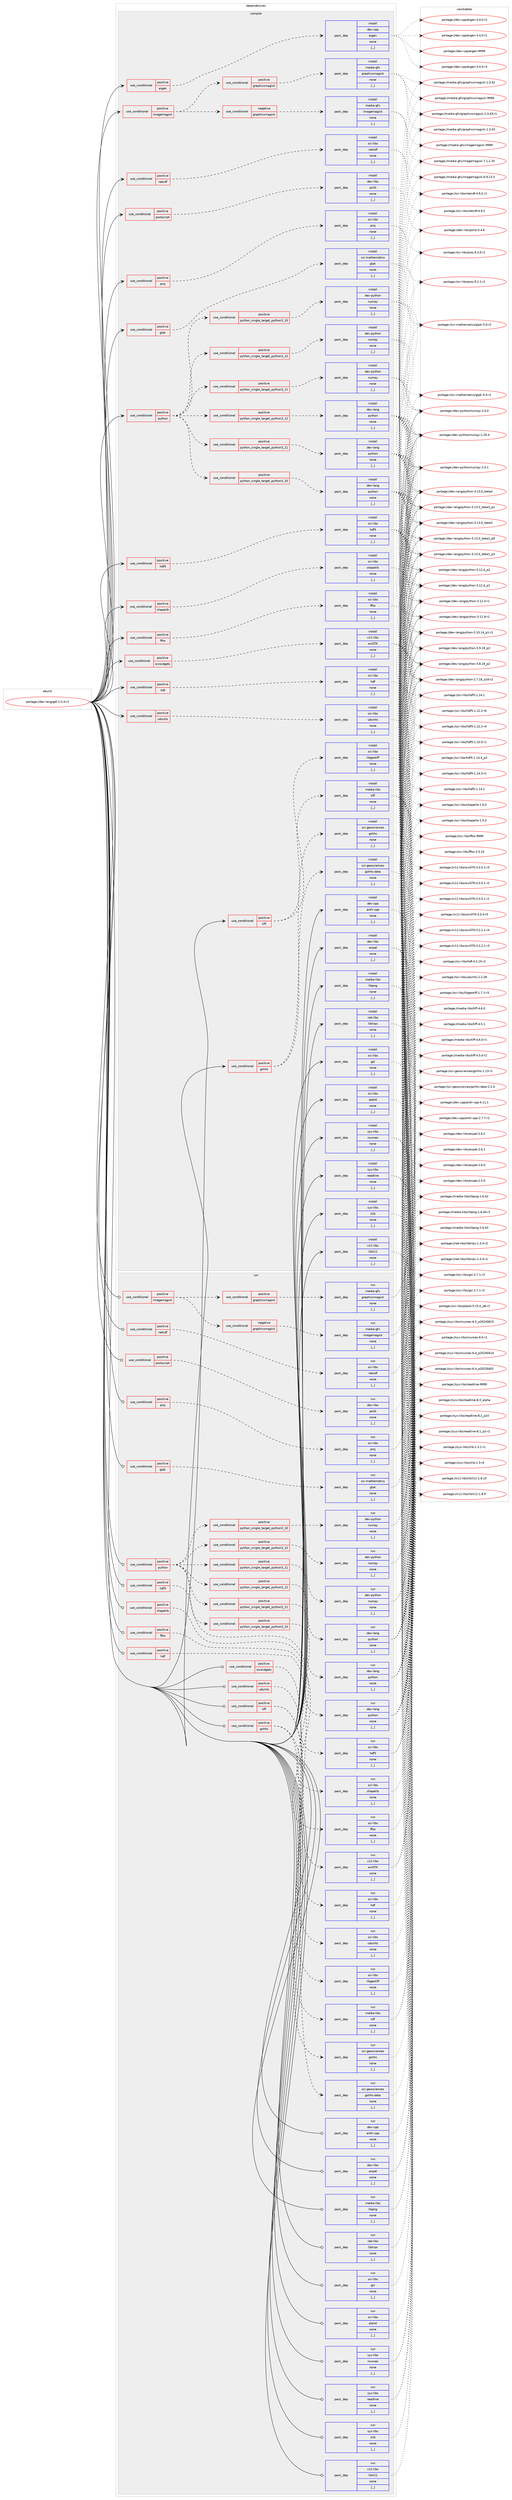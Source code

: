 digraph prolog {

# *************
# Graph options
# *************

newrank=true;
concentrate=true;
compound=true;
graph [rankdir=LR,fontname=Helvetica,fontsize=10,ranksep=1.5];#, ranksep=2.5, nodesep=0.2];
edge  [arrowhead=vee];
node  [fontname=Helvetica,fontsize=10];

# **********
# The ebuild
# **********

subgraph cluster_leftcol {
color=gray;
label=<<i>ebuild</i>>;
id [label="portage://dev-lang/gdl-1.0.4-r1", color=red, width=4, href="../dev-lang/gdl-1.0.4-r1.svg"];
}

# ****************
# The dependencies
# ****************

subgraph cluster_midcol {
color=gray;
label=<<i>dependencies</i>>;
subgraph cluster_compile {
fillcolor="#eeeeee";
style=filled;
label=<<i>compile</i>>;
subgraph cond22882 {
dependency99095 [label=<<TABLE BORDER="0" CELLBORDER="1" CELLSPACING="0" CELLPADDING="4"><TR><TD ROWSPAN="3" CELLPADDING="10">use_conditional</TD></TR><TR><TD>positive</TD></TR><TR><TD>eigen</TD></TR></TABLE>>, shape=none, color=red];
subgraph pack75147 {
dependency99096 [label=<<TABLE BORDER="0" CELLBORDER="1" CELLSPACING="0" CELLPADDING="4" WIDTH="220"><TR><TD ROWSPAN="6" CELLPADDING="30">pack_dep</TD></TR><TR><TD WIDTH="110">install</TD></TR><TR><TD>dev-cpp</TD></TR><TR><TD>eigen</TD></TR><TR><TD>none</TD></TR><TR><TD>[,,]</TD></TR></TABLE>>, shape=none, color=blue];
}
dependency99095:e -> dependency99096:w [weight=20,style="dashed",arrowhead="vee"];
}
id:e -> dependency99095:w [weight=20,style="solid",arrowhead="vee"];
subgraph cond22883 {
dependency99097 [label=<<TABLE BORDER="0" CELLBORDER="1" CELLSPACING="0" CELLPADDING="4"><TR><TD ROWSPAN="3" CELLPADDING="10">use_conditional</TD></TR><TR><TD>positive</TD></TR><TR><TD>fftw</TD></TR></TABLE>>, shape=none, color=red];
subgraph pack75148 {
dependency99098 [label=<<TABLE BORDER="0" CELLBORDER="1" CELLSPACING="0" CELLPADDING="4" WIDTH="220"><TR><TD ROWSPAN="6" CELLPADDING="30">pack_dep</TD></TR><TR><TD WIDTH="110">install</TD></TR><TR><TD>sci-libs</TD></TR><TR><TD>fftw</TD></TR><TR><TD>none</TD></TR><TR><TD>[,,]</TD></TR></TABLE>>, shape=none, color=blue];
}
dependency99097:e -> dependency99098:w [weight=20,style="dashed",arrowhead="vee"];
}
id:e -> dependency99097:w [weight=20,style="solid",arrowhead="vee"];
subgraph cond22884 {
dependency99099 [label=<<TABLE BORDER="0" CELLBORDER="1" CELLSPACING="0" CELLPADDING="4"><TR><TD ROWSPAN="3" CELLPADDING="10">use_conditional</TD></TR><TR><TD>positive</TD></TR><TR><TD>glpk</TD></TR></TABLE>>, shape=none, color=red];
subgraph pack75149 {
dependency99100 [label=<<TABLE BORDER="0" CELLBORDER="1" CELLSPACING="0" CELLPADDING="4" WIDTH="220"><TR><TD ROWSPAN="6" CELLPADDING="30">pack_dep</TD></TR><TR><TD WIDTH="110">install</TD></TR><TR><TD>sci-mathematics</TD></TR><TR><TD>glpk</TD></TR><TR><TD>none</TD></TR><TR><TD>[,,]</TD></TR></TABLE>>, shape=none, color=blue];
}
dependency99099:e -> dependency99100:w [weight=20,style="dashed",arrowhead="vee"];
}
id:e -> dependency99099:w [weight=20,style="solid",arrowhead="vee"];
subgraph cond22885 {
dependency99101 [label=<<TABLE BORDER="0" CELLBORDER="1" CELLSPACING="0" CELLPADDING="4"><TR><TD ROWSPAN="3" CELLPADDING="10">use_conditional</TD></TR><TR><TD>positive</TD></TR><TR><TD>gshhs</TD></TR></TABLE>>, shape=none, color=red];
subgraph pack75150 {
dependency99102 [label=<<TABLE BORDER="0" CELLBORDER="1" CELLSPACING="0" CELLPADDING="4" WIDTH="220"><TR><TD ROWSPAN="6" CELLPADDING="30">pack_dep</TD></TR><TR><TD WIDTH="110">install</TD></TR><TR><TD>sci-geosciences</TD></TR><TR><TD>gshhs-data</TD></TR><TR><TD>none</TD></TR><TR><TD>[,,]</TD></TR></TABLE>>, shape=none, color=blue];
}
dependency99101:e -> dependency99102:w [weight=20,style="dashed",arrowhead="vee"];
subgraph pack75151 {
dependency99103 [label=<<TABLE BORDER="0" CELLBORDER="1" CELLSPACING="0" CELLPADDING="4" WIDTH="220"><TR><TD ROWSPAN="6" CELLPADDING="30">pack_dep</TD></TR><TR><TD WIDTH="110">install</TD></TR><TR><TD>sci-geosciences</TD></TR><TR><TD>gshhs</TD></TR><TR><TD>none</TD></TR><TR><TD>[,,]</TD></TR></TABLE>>, shape=none, color=blue];
}
dependency99101:e -> dependency99103:w [weight=20,style="dashed",arrowhead="vee"];
}
id:e -> dependency99101:w [weight=20,style="solid",arrowhead="vee"];
subgraph cond22886 {
dependency99104 [label=<<TABLE BORDER="0" CELLBORDER="1" CELLSPACING="0" CELLPADDING="4"><TR><TD ROWSPAN="3" CELLPADDING="10">use_conditional</TD></TR><TR><TD>positive</TD></TR><TR><TD>hdf</TD></TR></TABLE>>, shape=none, color=red];
subgraph pack75152 {
dependency99105 [label=<<TABLE BORDER="0" CELLBORDER="1" CELLSPACING="0" CELLPADDING="4" WIDTH="220"><TR><TD ROWSPAN="6" CELLPADDING="30">pack_dep</TD></TR><TR><TD WIDTH="110">install</TD></TR><TR><TD>sci-libs</TD></TR><TR><TD>hdf</TD></TR><TR><TD>none</TD></TR><TR><TD>[,,]</TD></TR></TABLE>>, shape=none, color=blue];
}
dependency99104:e -> dependency99105:w [weight=20,style="dashed",arrowhead="vee"];
}
id:e -> dependency99104:w [weight=20,style="solid",arrowhead="vee"];
subgraph cond22887 {
dependency99106 [label=<<TABLE BORDER="0" CELLBORDER="1" CELLSPACING="0" CELLPADDING="4"><TR><TD ROWSPAN="3" CELLPADDING="10">use_conditional</TD></TR><TR><TD>positive</TD></TR><TR><TD>hdf5</TD></TR></TABLE>>, shape=none, color=red];
subgraph pack75153 {
dependency99107 [label=<<TABLE BORDER="0" CELLBORDER="1" CELLSPACING="0" CELLPADDING="4" WIDTH="220"><TR><TD ROWSPAN="6" CELLPADDING="30">pack_dep</TD></TR><TR><TD WIDTH="110">install</TD></TR><TR><TD>sci-libs</TD></TR><TR><TD>hdf5</TD></TR><TR><TD>none</TD></TR><TR><TD>[,,]</TD></TR></TABLE>>, shape=none, color=blue];
}
dependency99106:e -> dependency99107:w [weight=20,style="dashed",arrowhead="vee"];
}
id:e -> dependency99106:w [weight=20,style="solid",arrowhead="vee"];
subgraph cond22888 {
dependency99108 [label=<<TABLE BORDER="0" CELLBORDER="1" CELLSPACING="0" CELLPADDING="4"><TR><TD ROWSPAN="3" CELLPADDING="10">use_conditional</TD></TR><TR><TD>positive</TD></TR><TR><TD>imagemagick</TD></TR></TABLE>>, shape=none, color=red];
subgraph cond22889 {
dependency99109 [label=<<TABLE BORDER="0" CELLBORDER="1" CELLSPACING="0" CELLPADDING="4"><TR><TD ROWSPAN="3" CELLPADDING="10">use_conditional</TD></TR><TR><TD>negative</TD></TR><TR><TD>graphicsmagick</TD></TR></TABLE>>, shape=none, color=red];
subgraph pack75154 {
dependency99110 [label=<<TABLE BORDER="0" CELLBORDER="1" CELLSPACING="0" CELLPADDING="4" WIDTH="220"><TR><TD ROWSPAN="6" CELLPADDING="30">pack_dep</TD></TR><TR><TD WIDTH="110">install</TD></TR><TR><TD>media-gfx</TD></TR><TR><TD>imagemagick</TD></TR><TR><TD>none</TD></TR><TR><TD>[,,]</TD></TR></TABLE>>, shape=none, color=blue];
}
dependency99109:e -> dependency99110:w [weight=20,style="dashed",arrowhead="vee"];
}
dependency99108:e -> dependency99109:w [weight=20,style="dashed",arrowhead="vee"];
subgraph cond22890 {
dependency99111 [label=<<TABLE BORDER="0" CELLBORDER="1" CELLSPACING="0" CELLPADDING="4"><TR><TD ROWSPAN="3" CELLPADDING="10">use_conditional</TD></TR><TR><TD>positive</TD></TR><TR><TD>graphicsmagick</TD></TR></TABLE>>, shape=none, color=red];
subgraph pack75155 {
dependency99112 [label=<<TABLE BORDER="0" CELLBORDER="1" CELLSPACING="0" CELLPADDING="4" WIDTH="220"><TR><TD ROWSPAN="6" CELLPADDING="30">pack_dep</TD></TR><TR><TD WIDTH="110">install</TD></TR><TR><TD>media-gfx</TD></TR><TR><TD>graphicsmagick</TD></TR><TR><TD>none</TD></TR><TR><TD>[,,]</TD></TR></TABLE>>, shape=none, color=blue];
}
dependency99111:e -> dependency99112:w [weight=20,style="dashed",arrowhead="vee"];
}
dependency99108:e -> dependency99111:w [weight=20,style="dashed",arrowhead="vee"];
}
id:e -> dependency99108:w [weight=20,style="solid",arrowhead="vee"];
subgraph cond22891 {
dependency99113 [label=<<TABLE BORDER="0" CELLBORDER="1" CELLSPACING="0" CELLPADDING="4"><TR><TD ROWSPAN="3" CELLPADDING="10">use_conditional</TD></TR><TR><TD>positive</TD></TR><TR><TD>netcdf</TD></TR></TABLE>>, shape=none, color=red];
subgraph pack75156 {
dependency99114 [label=<<TABLE BORDER="0" CELLBORDER="1" CELLSPACING="0" CELLPADDING="4" WIDTH="220"><TR><TD ROWSPAN="6" CELLPADDING="30">pack_dep</TD></TR><TR><TD WIDTH="110">install</TD></TR><TR><TD>sci-libs</TD></TR><TR><TD>netcdf</TD></TR><TR><TD>none</TD></TR><TR><TD>[,,]</TD></TR></TABLE>>, shape=none, color=blue];
}
dependency99113:e -> dependency99114:w [weight=20,style="dashed",arrowhead="vee"];
}
id:e -> dependency99113:w [weight=20,style="solid",arrowhead="vee"];
subgraph cond22892 {
dependency99115 [label=<<TABLE BORDER="0" CELLBORDER="1" CELLSPACING="0" CELLPADDING="4"><TR><TD ROWSPAN="3" CELLPADDING="10">use_conditional</TD></TR><TR><TD>positive</TD></TR><TR><TD>postscript</TD></TR></TABLE>>, shape=none, color=red];
subgraph pack75157 {
dependency99116 [label=<<TABLE BORDER="0" CELLBORDER="1" CELLSPACING="0" CELLPADDING="4" WIDTH="220"><TR><TD ROWSPAN="6" CELLPADDING="30">pack_dep</TD></TR><TR><TD WIDTH="110">install</TD></TR><TR><TD>dev-libs</TD></TR><TR><TD>pslib</TD></TR><TR><TD>none</TD></TR><TR><TD>[,,]</TD></TR></TABLE>>, shape=none, color=blue];
}
dependency99115:e -> dependency99116:w [weight=20,style="dashed",arrowhead="vee"];
}
id:e -> dependency99115:w [weight=20,style="solid",arrowhead="vee"];
subgraph cond22893 {
dependency99117 [label=<<TABLE BORDER="0" CELLBORDER="1" CELLSPACING="0" CELLPADDING="4"><TR><TD ROWSPAN="3" CELLPADDING="10">use_conditional</TD></TR><TR><TD>positive</TD></TR><TR><TD>proj</TD></TR></TABLE>>, shape=none, color=red];
subgraph pack75158 {
dependency99118 [label=<<TABLE BORDER="0" CELLBORDER="1" CELLSPACING="0" CELLPADDING="4" WIDTH="220"><TR><TD ROWSPAN="6" CELLPADDING="30">pack_dep</TD></TR><TR><TD WIDTH="110">install</TD></TR><TR><TD>sci-libs</TD></TR><TR><TD>proj</TD></TR><TR><TD>none</TD></TR><TR><TD>[,,]</TD></TR></TABLE>>, shape=none, color=blue];
}
dependency99117:e -> dependency99118:w [weight=20,style="dashed",arrowhead="vee"];
}
id:e -> dependency99117:w [weight=20,style="solid",arrowhead="vee"];
subgraph cond22894 {
dependency99119 [label=<<TABLE BORDER="0" CELLBORDER="1" CELLSPACING="0" CELLPADDING="4"><TR><TD ROWSPAN="3" CELLPADDING="10">use_conditional</TD></TR><TR><TD>positive</TD></TR><TR><TD>python</TD></TR></TABLE>>, shape=none, color=red];
subgraph cond22895 {
dependency99120 [label=<<TABLE BORDER="0" CELLBORDER="1" CELLSPACING="0" CELLPADDING="4"><TR><TD ROWSPAN="3" CELLPADDING="10">use_conditional</TD></TR><TR><TD>positive</TD></TR><TR><TD>python_single_target_python3_10</TD></TR></TABLE>>, shape=none, color=red];
subgraph pack75159 {
dependency99121 [label=<<TABLE BORDER="0" CELLBORDER="1" CELLSPACING="0" CELLPADDING="4" WIDTH="220"><TR><TD ROWSPAN="6" CELLPADDING="30">pack_dep</TD></TR><TR><TD WIDTH="110">install</TD></TR><TR><TD>dev-lang</TD></TR><TR><TD>python</TD></TR><TR><TD>none</TD></TR><TR><TD>[,,]</TD></TR></TABLE>>, shape=none, color=blue];
}
dependency99120:e -> dependency99121:w [weight=20,style="dashed",arrowhead="vee"];
}
dependency99119:e -> dependency99120:w [weight=20,style="dashed",arrowhead="vee"];
subgraph cond22896 {
dependency99122 [label=<<TABLE BORDER="0" CELLBORDER="1" CELLSPACING="0" CELLPADDING="4"><TR><TD ROWSPAN="3" CELLPADDING="10">use_conditional</TD></TR><TR><TD>positive</TD></TR><TR><TD>python_single_target_python3_11</TD></TR></TABLE>>, shape=none, color=red];
subgraph pack75160 {
dependency99123 [label=<<TABLE BORDER="0" CELLBORDER="1" CELLSPACING="0" CELLPADDING="4" WIDTH="220"><TR><TD ROWSPAN="6" CELLPADDING="30">pack_dep</TD></TR><TR><TD WIDTH="110">install</TD></TR><TR><TD>dev-lang</TD></TR><TR><TD>python</TD></TR><TR><TD>none</TD></TR><TR><TD>[,,]</TD></TR></TABLE>>, shape=none, color=blue];
}
dependency99122:e -> dependency99123:w [weight=20,style="dashed",arrowhead="vee"];
}
dependency99119:e -> dependency99122:w [weight=20,style="dashed",arrowhead="vee"];
subgraph cond22897 {
dependency99124 [label=<<TABLE BORDER="0" CELLBORDER="1" CELLSPACING="0" CELLPADDING="4"><TR><TD ROWSPAN="3" CELLPADDING="10">use_conditional</TD></TR><TR><TD>positive</TD></TR><TR><TD>python_single_target_python3_12</TD></TR></TABLE>>, shape=none, color=red];
subgraph pack75161 {
dependency99125 [label=<<TABLE BORDER="0" CELLBORDER="1" CELLSPACING="0" CELLPADDING="4" WIDTH="220"><TR><TD ROWSPAN="6" CELLPADDING="30">pack_dep</TD></TR><TR><TD WIDTH="110">install</TD></TR><TR><TD>dev-lang</TD></TR><TR><TD>python</TD></TR><TR><TD>none</TD></TR><TR><TD>[,,]</TD></TR></TABLE>>, shape=none, color=blue];
}
dependency99124:e -> dependency99125:w [weight=20,style="dashed",arrowhead="vee"];
}
dependency99119:e -> dependency99124:w [weight=20,style="dashed",arrowhead="vee"];
subgraph cond22898 {
dependency99126 [label=<<TABLE BORDER="0" CELLBORDER="1" CELLSPACING="0" CELLPADDING="4"><TR><TD ROWSPAN="3" CELLPADDING="10">use_conditional</TD></TR><TR><TD>positive</TD></TR><TR><TD>python_single_target_python3_10</TD></TR></TABLE>>, shape=none, color=red];
subgraph pack75162 {
dependency99127 [label=<<TABLE BORDER="0" CELLBORDER="1" CELLSPACING="0" CELLPADDING="4" WIDTH="220"><TR><TD ROWSPAN="6" CELLPADDING="30">pack_dep</TD></TR><TR><TD WIDTH="110">install</TD></TR><TR><TD>dev-python</TD></TR><TR><TD>numpy</TD></TR><TR><TD>none</TD></TR><TR><TD>[,,]</TD></TR></TABLE>>, shape=none, color=blue];
}
dependency99126:e -> dependency99127:w [weight=20,style="dashed",arrowhead="vee"];
}
dependency99119:e -> dependency99126:w [weight=20,style="dashed",arrowhead="vee"];
subgraph cond22899 {
dependency99128 [label=<<TABLE BORDER="0" CELLBORDER="1" CELLSPACING="0" CELLPADDING="4"><TR><TD ROWSPAN="3" CELLPADDING="10">use_conditional</TD></TR><TR><TD>positive</TD></TR><TR><TD>python_single_target_python3_11</TD></TR></TABLE>>, shape=none, color=red];
subgraph pack75163 {
dependency99129 [label=<<TABLE BORDER="0" CELLBORDER="1" CELLSPACING="0" CELLPADDING="4" WIDTH="220"><TR><TD ROWSPAN="6" CELLPADDING="30">pack_dep</TD></TR><TR><TD WIDTH="110">install</TD></TR><TR><TD>dev-python</TD></TR><TR><TD>numpy</TD></TR><TR><TD>none</TD></TR><TR><TD>[,,]</TD></TR></TABLE>>, shape=none, color=blue];
}
dependency99128:e -> dependency99129:w [weight=20,style="dashed",arrowhead="vee"];
}
dependency99119:e -> dependency99128:w [weight=20,style="dashed",arrowhead="vee"];
subgraph cond22900 {
dependency99130 [label=<<TABLE BORDER="0" CELLBORDER="1" CELLSPACING="0" CELLPADDING="4"><TR><TD ROWSPAN="3" CELLPADDING="10">use_conditional</TD></TR><TR><TD>positive</TD></TR><TR><TD>python_single_target_python3_12</TD></TR></TABLE>>, shape=none, color=red];
subgraph pack75164 {
dependency99131 [label=<<TABLE BORDER="0" CELLBORDER="1" CELLSPACING="0" CELLPADDING="4" WIDTH="220"><TR><TD ROWSPAN="6" CELLPADDING="30">pack_dep</TD></TR><TR><TD WIDTH="110">install</TD></TR><TR><TD>dev-python</TD></TR><TR><TD>numpy</TD></TR><TR><TD>none</TD></TR><TR><TD>[,,]</TD></TR></TABLE>>, shape=none, color=blue];
}
dependency99130:e -> dependency99131:w [weight=20,style="dashed",arrowhead="vee"];
}
dependency99119:e -> dependency99130:w [weight=20,style="dashed",arrowhead="vee"];
}
id:e -> dependency99119:w [weight=20,style="solid",arrowhead="vee"];
subgraph cond22901 {
dependency99132 [label=<<TABLE BORDER="0" CELLBORDER="1" CELLSPACING="0" CELLPADDING="4"><TR><TD ROWSPAN="3" CELLPADDING="10">use_conditional</TD></TR><TR><TD>positive</TD></TR><TR><TD>shapelib</TD></TR></TABLE>>, shape=none, color=red];
subgraph pack75165 {
dependency99133 [label=<<TABLE BORDER="0" CELLBORDER="1" CELLSPACING="0" CELLPADDING="4" WIDTH="220"><TR><TD ROWSPAN="6" CELLPADDING="30">pack_dep</TD></TR><TR><TD WIDTH="110">install</TD></TR><TR><TD>sci-libs</TD></TR><TR><TD>shapelib</TD></TR><TR><TD>none</TD></TR><TR><TD>[,,]</TD></TR></TABLE>>, shape=none, color=blue];
}
dependency99132:e -> dependency99133:w [weight=20,style="dashed",arrowhead="vee"];
}
id:e -> dependency99132:w [weight=20,style="solid",arrowhead="vee"];
subgraph cond22902 {
dependency99134 [label=<<TABLE BORDER="0" CELLBORDER="1" CELLSPACING="0" CELLPADDING="4"><TR><TD ROWSPAN="3" CELLPADDING="10">use_conditional</TD></TR><TR><TD>positive</TD></TR><TR><TD>tiff</TD></TR></TABLE>>, shape=none, color=red];
subgraph pack75166 {
dependency99135 [label=<<TABLE BORDER="0" CELLBORDER="1" CELLSPACING="0" CELLPADDING="4" WIDTH="220"><TR><TD ROWSPAN="6" CELLPADDING="30">pack_dep</TD></TR><TR><TD WIDTH="110">install</TD></TR><TR><TD>media-libs</TD></TR><TR><TD>tiff</TD></TR><TR><TD>none</TD></TR><TR><TD>[,,]</TD></TR></TABLE>>, shape=none, color=blue];
}
dependency99134:e -> dependency99135:w [weight=20,style="dashed",arrowhead="vee"];
subgraph pack75167 {
dependency99136 [label=<<TABLE BORDER="0" CELLBORDER="1" CELLSPACING="0" CELLPADDING="4" WIDTH="220"><TR><TD ROWSPAN="6" CELLPADDING="30">pack_dep</TD></TR><TR><TD WIDTH="110">install</TD></TR><TR><TD>sci-libs</TD></TR><TR><TD>libgeotiff</TD></TR><TR><TD>none</TD></TR><TR><TD>[,,]</TD></TR></TABLE>>, shape=none, color=blue];
}
dependency99134:e -> dependency99136:w [weight=20,style="dashed",arrowhead="vee"];
}
id:e -> dependency99134:w [weight=20,style="solid",arrowhead="vee"];
subgraph cond22903 {
dependency99137 [label=<<TABLE BORDER="0" CELLBORDER="1" CELLSPACING="0" CELLPADDING="4"><TR><TD ROWSPAN="3" CELLPADDING="10">use_conditional</TD></TR><TR><TD>positive</TD></TR><TR><TD>udunits</TD></TR></TABLE>>, shape=none, color=red];
subgraph pack75168 {
dependency99138 [label=<<TABLE BORDER="0" CELLBORDER="1" CELLSPACING="0" CELLPADDING="4" WIDTH="220"><TR><TD ROWSPAN="6" CELLPADDING="30">pack_dep</TD></TR><TR><TD WIDTH="110">install</TD></TR><TR><TD>sci-libs</TD></TR><TR><TD>udunits</TD></TR><TR><TD>none</TD></TR><TR><TD>[,,]</TD></TR></TABLE>>, shape=none, color=blue];
}
dependency99137:e -> dependency99138:w [weight=20,style="dashed",arrowhead="vee"];
}
id:e -> dependency99137:w [weight=20,style="solid",arrowhead="vee"];
subgraph cond22904 {
dependency99139 [label=<<TABLE BORDER="0" CELLBORDER="1" CELLSPACING="0" CELLPADDING="4"><TR><TD ROWSPAN="3" CELLPADDING="10">use_conditional</TD></TR><TR><TD>positive</TD></TR><TR><TD>wxwidgets</TD></TR></TABLE>>, shape=none, color=red];
subgraph pack75169 {
dependency99140 [label=<<TABLE BORDER="0" CELLBORDER="1" CELLSPACING="0" CELLPADDING="4" WIDTH="220"><TR><TD ROWSPAN="6" CELLPADDING="30">pack_dep</TD></TR><TR><TD WIDTH="110">install</TD></TR><TR><TD>x11-libs</TD></TR><TR><TD>wxGTK</TD></TR><TR><TD>none</TD></TR><TR><TD>[,,]</TD></TR></TABLE>>, shape=none, color=blue];
}
dependency99139:e -> dependency99140:w [weight=20,style="dashed",arrowhead="vee"];
}
id:e -> dependency99139:w [weight=20,style="solid",arrowhead="vee"];
subgraph pack75170 {
dependency99141 [label=<<TABLE BORDER="0" CELLBORDER="1" CELLSPACING="0" CELLPADDING="4" WIDTH="220"><TR><TD ROWSPAN="6" CELLPADDING="30">pack_dep</TD></TR><TR><TD WIDTH="110">install</TD></TR><TR><TD>dev-cpp</TD></TR><TR><TD>antlr-cpp</TD></TR><TR><TD>none</TD></TR><TR><TD>[,,]</TD></TR></TABLE>>, shape=none, color=blue];
}
id:e -> dependency99141:w [weight=20,style="solid",arrowhead="vee"];
subgraph pack75171 {
dependency99142 [label=<<TABLE BORDER="0" CELLBORDER="1" CELLSPACING="0" CELLPADDING="4" WIDTH="220"><TR><TD ROWSPAN="6" CELLPADDING="30">pack_dep</TD></TR><TR><TD WIDTH="110">install</TD></TR><TR><TD>dev-libs</TD></TR><TR><TD>expat</TD></TR><TR><TD>none</TD></TR><TR><TD>[,,]</TD></TR></TABLE>>, shape=none, color=blue];
}
id:e -> dependency99142:w [weight=20,style="solid",arrowhead="vee"];
subgraph pack75172 {
dependency99143 [label=<<TABLE BORDER="0" CELLBORDER="1" CELLSPACING="0" CELLPADDING="4" WIDTH="220"><TR><TD ROWSPAN="6" CELLPADDING="30">pack_dep</TD></TR><TR><TD WIDTH="110">install</TD></TR><TR><TD>media-libs</TD></TR><TR><TD>libpng</TD></TR><TR><TD>none</TD></TR><TR><TD>[,,]</TD></TR></TABLE>>, shape=none, color=blue];
}
id:e -> dependency99143:w [weight=20,style="solid",arrowhead="vee"];
subgraph pack75173 {
dependency99144 [label=<<TABLE BORDER="0" CELLBORDER="1" CELLSPACING="0" CELLPADDING="4" WIDTH="220"><TR><TD ROWSPAN="6" CELLPADDING="30">pack_dep</TD></TR><TR><TD WIDTH="110">install</TD></TR><TR><TD>net-libs</TD></TR><TR><TD>libtirpc</TD></TR><TR><TD>none</TD></TR><TR><TD>[,,]</TD></TR></TABLE>>, shape=none, color=blue];
}
id:e -> dependency99144:w [weight=20,style="solid",arrowhead="vee"];
subgraph pack75174 {
dependency99145 [label=<<TABLE BORDER="0" CELLBORDER="1" CELLSPACING="0" CELLPADDING="4" WIDTH="220"><TR><TD ROWSPAN="6" CELLPADDING="30">pack_dep</TD></TR><TR><TD WIDTH="110">install</TD></TR><TR><TD>sci-libs</TD></TR><TR><TD>gsl</TD></TR><TR><TD>none</TD></TR><TR><TD>[,,]</TD></TR></TABLE>>, shape=none, color=blue];
}
id:e -> dependency99145:w [weight=20,style="solid",arrowhead="vee"];
subgraph pack75175 {
dependency99146 [label=<<TABLE BORDER="0" CELLBORDER="1" CELLSPACING="0" CELLPADDING="4" WIDTH="220"><TR><TD ROWSPAN="6" CELLPADDING="30">pack_dep</TD></TR><TR><TD WIDTH="110">install</TD></TR><TR><TD>sci-libs</TD></TR><TR><TD>plplot</TD></TR><TR><TD>none</TD></TR><TR><TD>[,,]</TD></TR></TABLE>>, shape=none, color=blue];
}
id:e -> dependency99146:w [weight=20,style="solid",arrowhead="vee"];
subgraph pack75176 {
dependency99147 [label=<<TABLE BORDER="0" CELLBORDER="1" CELLSPACING="0" CELLPADDING="4" WIDTH="220"><TR><TD ROWSPAN="6" CELLPADDING="30">pack_dep</TD></TR><TR><TD WIDTH="110">install</TD></TR><TR><TD>sys-libs</TD></TR><TR><TD>ncurses</TD></TR><TR><TD>none</TD></TR><TR><TD>[,,]</TD></TR></TABLE>>, shape=none, color=blue];
}
id:e -> dependency99147:w [weight=20,style="solid",arrowhead="vee"];
subgraph pack75177 {
dependency99148 [label=<<TABLE BORDER="0" CELLBORDER="1" CELLSPACING="0" CELLPADDING="4" WIDTH="220"><TR><TD ROWSPAN="6" CELLPADDING="30">pack_dep</TD></TR><TR><TD WIDTH="110">install</TD></TR><TR><TD>sys-libs</TD></TR><TR><TD>readline</TD></TR><TR><TD>none</TD></TR><TR><TD>[,,]</TD></TR></TABLE>>, shape=none, color=blue];
}
id:e -> dependency99148:w [weight=20,style="solid",arrowhead="vee"];
subgraph pack75178 {
dependency99149 [label=<<TABLE BORDER="0" CELLBORDER="1" CELLSPACING="0" CELLPADDING="4" WIDTH="220"><TR><TD ROWSPAN="6" CELLPADDING="30">pack_dep</TD></TR><TR><TD WIDTH="110">install</TD></TR><TR><TD>sys-libs</TD></TR><TR><TD>zlib</TD></TR><TR><TD>none</TD></TR><TR><TD>[,,]</TD></TR></TABLE>>, shape=none, color=blue];
}
id:e -> dependency99149:w [weight=20,style="solid",arrowhead="vee"];
subgraph pack75179 {
dependency99150 [label=<<TABLE BORDER="0" CELLBORDER="1" CELLSPACING="0" CELLPADDING="4" WIDTH="220"><TR><TD ROWSPAN="6" CELLPADDING="30">pack_dep</TD></TR><TR><TD WIDTH="110">install</TD></TR><TR><TD>x11-libs</TD></TR><TR><TD>libX11</TD></TR><TR><TD>none</TD></TR><TR><TD>[,,]</TD></TR></TABLE>>, shape=none, color=blue];
}
id:e -> dependency99150:w [weight=20,style="solid",arrowhead="vee"];
}
subgraph cluster_compileandrun {
fillcolor="#eeeeee";
style=filled;
label=<<i>compile and run</i>>;
}
subgraph cluster_run {
fillcolor="#eeeeee";
style=filled;
label=<<i>run</i>>;
subgraph cond22905 {
dependency99151 [label=<<TABLE BORDER="0" CELLBORDER="1" CELLSPACING="0" CELLPADDING="4"><TR><TD ROWSPAN="3" CELLPADDING="10">use_conditional</TD></TR><TR><TD>positive</TD></TR><TR><TD>fftw</TD></TR></TABLE>>, shape=none, color=red];
subgraph pack75180 {
dependency99152 [label=<<TABLE BORDER="0" CELLBORDER="1" CELLSPACING="0" CELLPADDING="4" WIDTH="220"><TR><TD ROWSPAN="6" CELLPADDING="30">pack_dep</TD></TR><TR><TD WIDTH="110">run</TD></TR><TR><TD>sci-libs</TD></TR><TR><TD>fftw</TD></TR><TR><TD>none</TD></TR><TR><TD>[,,]</TD></TR></TABLE>>, shape=none, color=blue];
}
dependency99151:e -> dependency99152:w [weight=20,style="dashed",arrowhead="vee"];
}
id:e -> dependency99151:w [weight=20,style="solid",arrowhead="odot"];
subgraph cond22906 {
dependency99153 [label=<<TABLE BORDER="0" CELLBORDER="1" CELLSPACING="0" CELLPADDING="4"><TR><TD ROWSPAN="3" CELLPADDING="10">use_conditional</TD></TR><TR><TD>positive</TD></TR><TR><TD>glpk</TD></TR></TABLE>>, shape=none, color=red];
subgraph pack75181 {
dependency99154 [label=<<TABLE BORDER="0" CELLBORDER="1" CELLSPACING="0" CELLPADDING="4" WIDTH="220"><TR><TD ROWSPAN="6" CELLPADDING="30">pack_dep</TD></TR><TR><TD WIDTH="110">run</TD></TR><TR><TD>sci-mathematics</TD></TR><TR><TD>glpk</TD></TR><TR><TD>none</TD></TR><TR><TD>[,,]</TD></TR></TABLE>>, shape=none, color=blue];
}
dependency99153:e -> dependency99154:w [weight=20,style="dashed",arrowhead="vee"];
}
id:e -> dependency99153:w [weight=20,style="solid",arrowhead="odot"];
subgraph cond22907 {
dependency99155 [label=<<TABLE BORDER="0" CELLBORDER="1" CELLSPACING="0" CELLPADDING="4"><TR><TD ROWSPAN="3" CELLPADDING="10">use_conditional</TD></TR><TR><TD>positive</TD></TR><TR><TD>gshhs</TD></TR></TABLE>>, shape=none, color=red];
subgraph pack75182 {
dependency99156 [label=<<TABLE BORDER="0" CELLBORDER="1" CELLSPACING="0" CELLPADDING="4" WIDTH="220"><TR><TD ROWSPAN="6" CELLPADDING="30">pack_dep</TD></TR><TR><TD WIDTH="110">run</TD></TR><TR><TD>sci-geosciences</TD></TR><TR><TD>gshhs-data</TD></TR><TR><TD>none</TD></TR><TR><TD>[,,]</TD></TR></TABLE>>, shape=none, color=blue];
}
dependency99155:e -> dependency99156:w [weight=20,style="dashed",arrowhead="vee"];
subgraph pack75183 {
dependency99157 [label=<<TABLE BORDER="0" CELLBORDER="1" CELLSPACING="0" CELLPADDING="4" WIDTH="220"><TR><TD ROWSPAN="6" CELLPADDING="30">pack_dep</TD></TR><TR><TD WIDTH="110">run</TD></TR><TR><TD>sci-geosciences</TD></TR><TR><TD>gshhs</TD></TR><TR><TD>none</TD></TR><TR><TD>[,,]</TD></TR></TABLE>>, shape=none, color=blue];
}
dependency99155:e -> dependency99157:w [weight=20,style="dashed",arrowhead="vee"];
}
id:e -> dependency99155:w [weight=20,style="solid",arrowhead="odot"];
subgraph cond22908 {
dependency99158 [label=<<TABLE BORDER="0" CELLBORDER="1" CELLSPACING="0" CELLPADDING="4"><TR><TD ROWSPAN="3" CELLPADDING="10">use_conditional</TD></TR><TR><TD>positive</TD></TR><TR><TD>hdf</TD></TR></TABLE>>, shape=none, color=red];
subgraph pack75184 {
dependency99159 [label=<<TABLE BORDER="0" CELLBORDER="1" CELLSPACING="0" CELLPADDING="4" WIDTH="220"><TR><TD ROWSPAN="6" CELLPADDING="30">pack_dep</TD></TR><TR><TD WIDTH="110">run</TD></TR><TR><TD>sci-libs</TD></TR><TR><TD>hdf</TD></TR><TR><TD>none</TD></TR><TR><TD>[,,]</TD></TR></TABLE>>, shape=none, color=blue];
}
dependency99158:e -> dependency99159:w [weight=20,style="dashed",arrowhead="vee"];
}
id:e -> dependency99158:w [weight=20,style="solid",arrowhead="odot"];
subgraph cond22909 {
dependency99160 [label=<<TABLE BORDER="0" CELLBORDER="1" CELLSPACING="0" CELLPADDING="4"><TR><TD ROWSPAN="3" CELLPADDING="10">use_conditional</TD></TR><TR><TD>positive</TD></TR><TR><TD>hdf5</TD></TR></TABLE>>, shape=none, color=red];
subgraph pack75185 {
dependency99161 [label=<<TABLE BORDER="0" CELLBORDER="1" CELLSPACING="0" CELLPADDING="4" WIDTH="220"><TR><TD ROWSPAN="6" CELLPADDING="30">pack_dep</TD></TR><TR><TD WIDTH="110">run</TD></TR><TR><TD>sci-libs</TD></TR><TR><TD>hdf5</TD></TR><TR><TD>none</TD></TR><TR><TD>[,,]</TD></TR></TABLE>>, shape=none, color=blue];
}
dependency99160:e -> dependency99161:w [weight=20,style="dashed",arrowhead="vee"];
}
id:e -> dependency99160:w [weight=20,style="solid",arrowhead="odot"];
subgraph cond22910 {
dependency99162 [label=<<TABLE BORDER="0" CELLBORDER="1" CELLSPACING="0" CELLPADDING="4"><TR><TD ROWSPAN="3" CELLPADDING="10">use_conditional</TD></TR><TR><TD>positive</TD></TR><TR><TD>imagemagick</TD></TR></TABLE>>, shape=none, color=red];
subgraph cond22911 {
dependency99163 [label=<<TABLE BORDER="0" CELLBORDER="1" CELLSPACING="0" CELLPADDING="4"><TR><TD ROWSPAN="3" CELLPADDING="10">use_conditional</TD></TR><TR><TD>negative</TD></TR><TR><TD>graphicsmagick</TD></TR></TABLE>>, shape=none, color=red];
subgraph pack75186 {
dependency99164 [label=<<TABLE BORDER="0" CELLBORDER="1" CELLSPACING="0" CELLPADDING="4" WIDTH="220"><TR><TD ROWSPAN="6" CELLPADDING="30">pack_dep</TD></TR><TR><TD WIDTH="110">run</TD></TR><TR><TD>media-gfx</TD></TR><TR><TD>imagemagick</TD></TR><TR><TD>none</TD></TR><TR><TD>[,,]</TD></TR></TABLE>>, shape=none, color=blue];
}
dependency99163:e -> dependency99164:w [weight=20,style="dashed",arrowhead="vee"];
}
dependency99162:e -> dependency99163:w [weight=20,style="dashed",arrowhead="vee"];
subgraph cond22912 {
dependency99165 [label=<<TABLE BORDER="0" CELLBORDER="1" CELLSPACING="0" CELLPADDING="4"><TR><TD ROWSPAN="3" CELLPADDING="10">use_conditional</TD></TR><TR><TD>positive</TD></TR><TR><TD>graphicsmagick</TD></TR></TABLE>>, shape=none, color=red];
subgraph pack75187 {
dependency99166 [label=<<TABLE BORDER="0" CELLBORDER="1" CELLSPACING="0" CELLPADDING="4" WIDTH="220"><TR><TD ROWSPAN="6" CELLPADDING="30">pack_dep</TD></TR><TR><TD WIDTH="110">run</TD></TR><TR><TD>media-gfx</TD></TR><TR><TD>graphicsmagick</TD></TR><TR><TD>none</TD></TR><TR><TD>[,,]</TD></TR></TABLE>>, shape=none, color=blue];
}
dependency99165:e -> dependency99166:w [weight=20,style="dashed",arrowhead="vee"];
}
dependency99162:e -> dependency99165:w [weight=20,style="dashed",arrowhead="vee"];
}
id:e -> dependency99162:w [weight=20,style="solid",arrowhead="odot"];
subgraph cond22913 {
dependency99167 [label=<<TABLE BORDER="0" CELLBORDER="1" CELLSPACING="0" CELLPADDING="4"><TR><TD ROWSPAN="3" CELLPADDING="10">use_conditional</TD></TR><TR><TD>positive</TD></TR><TR><TD>netcdf</TD></TR></TABLE>>, shape=none, color=red];
subgraph pack75188 {
dependency99168 [label=<<TABLE BORDER="0" CELLBORDER="1" CELLSPACING="0" CELLPADDING="4" WIDTH="220"><TR><TD ROWSPAN="6" CELLPADDING="30">pack_dep</TD></TR><TR><TD WIDTH="110">run</TD></TR><TR><TD>sci-libs</TD></TR><TR><TD>netcdf</TD></TR><TR><TD>none</TD></TR><TR><TD>[,,]</TD></TR></TABLE>>, shape=none, color=blue];
}
dependency99167:e -> dependency99168:w [weight=20,style="dashed",arrowhead="vee"];
}
id:e -> dependency99167:w [weight=20,style="solid",arrowhead="odot"];
subgraph cond22914 {
dependency99169 [label=<<TABLE BORDER="0" CELLBORDER="1" CELLSPACING="0" CELLPADDING="4"><TR><TD ROWSPAN="3" CELLPADDING="10">use_conditional</TD></TR><TR><TD>positive</TD></TR><TR><TD>postscript</TD></TR></TABLE>>, shape=none, color=red];
subgraph pack75189 {
dependency99170 [label=<<TABLE BORDER="0" CELLBORDER="1" CELLSPACING="0" CELLPADDING="4" WIDTH="220"><TR><TD ROWSPAN="6" CELLPADDING="30">pack_dep</TD></TR><TR><TD WIDTH="110">run</TD></TR><TR><TD>dev-libs</TD></TR><TR><TD>pslib</TD></TR><TR><TD>none</TD></TR><TR><TD>[,,]</TD></TR></TABLE>>, shape=none, color=blue];
}
dependency99169:e -> dependency99170:w [weight=20,style="dashed",arrowhead="vee"];
}
id:e -> dependency99169:w [weight=20,style="solid",arrowhead="odot"];
subgraph cond22915 {
dependency99171 [label=<<TABLE BORDER="0" CELLBORDER="1" CELLSPACING="0" CELLPADDING="4"><TR><TD ROWSPAN="3" CELLPADDING="10">use_conditional</TD></TR><TR><TD>positive</TD></TR><TR><TD>proj</TD></TR></TABLE>>, shape=none, color=red];
subgraph pack75190 {
dependency99172 [label=<<TABLE BORDER="0" CELLBORDER="1" CELLSPACING="0" CELLPADDING="4" WIDTH="220"><TR><TD ROWSPAN="6" CELLPADDING="30">pack_dep</TD></TR><TR><TD WIDTH="110">run</TD></TR><TR><TD>sci-libs</TD></TR><TR><TD>proj</TD></TR><TR><TD>none</TD></TR><TR><TD>[,,]</TD></TR></TABLE>>, shape=none, color=blue];
}
dependency99171:e -> dependency99172:w [weight=20,style="dashed",arrowhead="vee"];
}
id:e -> dependency99171:w [weight=20,style="solid",arrowhead="odot"];
subgraph cond22916 {
dependency99173 [label=<<TABLE BORDER="0" CELLBORDER="1" CELLSPACING="0" CELLPADDING="4"><TR><TD ROWSPAN="3" CELLPADDING="10">use_conditional</TD></TR><TR><TD>positive</TD></TR><TR><TD>python</TD></TR></TABLE>>, shape=none, color=red];
subgraph cond22917 {
dependency99174 [label=<<TABLE BORDER="0" CELLBORDER="1" CELLSPACING="0" CELLPADDING="4"><TR><TD ROWSPAN="3" CELLPADDING="10">use_conditional</TD></TR><TR><TD>positive</TD></TR><TR><TD>python_single_target_python3_10</TD></TR></TABLE>>, shape=none, color=red];
subgraph pack75191 {
dependency99175 [label=<<TABLE BORDER="0" CELLBORDER="1" CELLSPACING="0" CELLPADDING="4" WIDTH="220"><TR><TD ROWSPAN="6" CELLPADDING="30">pack_dep</TD></TR><TR><TD WIDTH="110">run</TD></TR><TR><TD>dev-lang</TD></TR><TR><TD>python</TD></TR><TR><TD>none</TD></TR><TR><TD>[,,]</TD></TR></TABLE>>, shape=none, color=blue];
}
dependency99174:e -> dependency99175:w [weight=20,style="dashed",arrowhead="vee"];
}
dependency99173:e -> dependency99174:w [weight=20,style="dashed",arrowhead="vee"];
subgraph cond22918 {
dependency99176 [label=<<TABLE BORDER="0" CELLBORDER="1" CELLSPACING="0" CELLPADDING="4"><TR><TD ROWSPAN="3" CELLPADDING="10">use_conditional</TD></TR><TR><TD>positive</TD></TR><TR><TD>python_single_target_python3_11</TD></TR></TABLE>>, shape=none, color=red];
subgraph pack75192 {
dependency99177 [label=<<TABLE BORDER="0" CELLBORDER="1" CELLSPACING="0" CELLPADDING="4" WIDTH="220"><TR><TD ROWSPAN="6" CELLPADDING="30">pack_dep</TD></TR><TR><TD WIDTH="110">run</TD></TR><TR><TD>dev-lang</TD></TR><TR><TD>python</TD></TR><TR><TD>none</TD></TR><TR><TD>[,,]</TD></TR></TABLE>>, shape=none, color=blue];
}
dependency99176:e -> dependency99177:w [weight=20,style="dashed",arrowhead="vee"];
}
dependency99173:e -> dependency99176:w [weight=20,style="dashed",arrowhead="vee"];
subgraph cond22919 {
dependency99178 [label=<<TABLE BORDER="0" CELLBORDER="1" CELLSPACING="0" CELLPADDING="4"><TR><TD ROWSPAN="3" CELLPADDING="10">use_conditional</TD></TR><TR><TD>positive</TD></TR><TR><TD>python_single_target_python3_12</TD></TR></TABLE>>, shape=none, color=red];
subgraph pack75193 {
dependency99179 [label=<<TABLE BORDER="0" CELLBORDER="1" CELLSPACING="0" CELLPADDING="4" WIDTH="220"><TR><TD ROWSPAN="6" CELLPADDING="30">pack_dep</TD></TR><TR><TD WIDTH="110">run</TD></TR><TR><TD>dev-lang</TD></TR><TR><TD>python</TD></TR><TR><TD>none</TD></TR><TR><TD>[,,]</TD></TR></TABLE>>, shape=none, color=blue];
}
dependency99178:e -> dependency99179:w [weight=20,style="dashed",arrowhead="vee"];
}
dependency99173:e -> dependency99178:w [weight=20,style="dashed",arrowhead="vee"];
subgraph cond22920 {
dependency99180 [label=<<TABLE BORDER="0" CELLBORDER="1" CELLSPACING="0" CELLPADDING="4"><TR><TD ROWSPAN="3" CELLPADDING="10">use_conditional</TD></TR><TR><TD>positive</TD></TR><TR><TD>python_single_target_python3_10</TD></TR></TABLE>>, shape=none, color=red];
subgraph pack75194 {
dependency99181 [label=<<TABLE BORDER="0" CELLBORDER="1" CELLSPACING="0" CELLPADDING="4" WIDTH="220"><TR><TD ROWSPAN="6" CELLPADDING="30">pack_dep</TD></TR><TR><TD WIDTH="110">run</TD></TR><TR><TD>dev-python</TD></TR><TR><TD>numpy</TD></TR><TR><TD>none</TD></TR><TR><TD>[,,]</TD></TR></TABLE>>, shape=none, color=blue];
}
dependency99180:e -> dependency99181:w [weight=20,style="dashed",arrowhead="vee"];
}
dependency99173:e -> dependency99180:w [weight=20,style="dashed",arrowhead="vee"];
subgraph cond22921 {
dependency99182 [label=<<TABLE BORDER="0" CELLBORDER="1" CELLSPACING="0" CELLPADDING="4"><TR><TD ROWSPAN="3" CELLPADDING="10">use_conditional</TD></TR><TR><TD>positive</TD></TR><TR><TD>python_single_target_python3_11</TD></TR></TABLE>>, shape=none, color=red];
subgraph pack75195 {
dependency99183 [label=<<TABLE BORDER="0" CELLBORDER="1" CELLSPACING="0" CELLPADDING="4" WIDTH="220"><TR><TD ROWSPAN="6" CELLPADDING="30">pack_dep</TD></TR><TR><TD WIDTH="110">run</TD></TR><TR><TD>dev-python</TD></TR><TR><TD>numpy</TD></TR><TR><TD>none</TD></TR><TR><TD>[,,]</TD></TR></TABLE>>, shape=none, color=blue];
}
dependency99182:e -> dependency99183:w [weight=20,style="dashed",arrowhead="vee"];
}
dependency99173:e -> dependency99182:w [weight=20,style="dashed",arrowhead="vee"];
subgraph cond22922 {
dependency99184 [label=<<TABLE BORDER="0" CELLBORDER="1" CELLSPACING="0" CELLPADDING="4"><TR><TD ROWSPAN="3" CELLPADDING="10">use_conditional</TD></TR><TR><TD>positive</TD></TR><TR><TD>python_single_target_python3_12</TD></TR></TABLE>>, shape=none, color=red];
subgraph pack75196 {
dependency99185 [label=<<TABLE BORDER="0" CELLBORDER="1" CELLSPACING="0" CELLPADDING="4" WIDTH="220"><TR><TD ROWSPAN="6" CELLPADDING="30">pack_dep</TD></TR><TR><TD WIDTH="110">run</TD></TR><TR><TD>dev-python</TD></TR><TR><TD>numpy</TD></TR><TR><TD>none</TD></TR><TR><TD>[,,]</TD></TR></TABLE>>, shape=none, color=blue];
}
dependency99184:e -> dependency99185:w [weight=20,style="dashed",arrowhead="vee"];
}
dependency99173:e -> dependency99184:w [weight=20,style="dashed",arrowhead="vee"];
}
id:e -> dependency99173:w [weight=20,style="solid",arrowhead="odot"];
subgraph cond22923 {
dependency99186 [label=<<TABLE BORDER="0" CELLBORDER="1" CELLSPACING="0" CELLPADDING="4"><TR><TD ROWSPAN="3" CELLPADDING="10">use_conditional</TD></TR><TR><TD>positive</TD></TR><TR><TD>shapelib</TD></TR></TABLE>>, shape=none, color=red];
subgraph pack75197 {
dependency99187 [label=<<TABLE BORDER="0" CELLBORDER="1" CELLSPACING="0" CELLPADDING="4" WIDTH="220"><TR><TD ROWSPAN="6" CELLPADDING="30">pack_dep</TD></TR><TR><TD WIDTH="110">run</TD></TR><TR><TD>sci-libs</TD></TR><TR><TD>shapelib</TD></TR><TR><TD>none</TD></TR><TR><TD>[,,]</TD></TR></TABLE>>, shape=none, color=blue];
}
dependency99186:e -> dependency99187:w [weight=20,style="dashed",arrowhead="vee"];
}
id:e -> dependency99186:w [weight=20,style="solid",arrowhead="odot"];
subgraph cond22924 {
dependency99188 [label=<<TABLE BORDER="0" CELLBORDER="1" CELLSPACING="0" CELLPADDING="4"><TR><TD ROWSPAN="3" CELLPADDING="10">use_conditional</TD></TR><TR><TD>positive</TD></TR><TR><TD>tiff</TD></TR></TABLE>>, shape=none, color=red];
subgraph pack75198 {
dependency99189 [label=<<TABLE BORDER="0" CELLBORDER="1" CELLSPACING="0" CELLPADDING="4" WIDTH="220"><TR><TD ROWSPAN="6" CELLPADDING="30">pack_dep</TD></TR><TR><TD WIDTH="110">run</TD></TR><TR><TD>media-libs</TD></TR><TR><TD>tiff</TD></TR><TR><TD>none</TD></TR><TR><TD>[,,]</TD></TR></TABLE>>, shape=none, color=blue];
}
dependency99188:e -> dependency99189:w [weight=20,style="dashed",arrowhead="vee"];
subgraph pack75199 {
dependency99190 [label=<<TABLE BORDER="0" CELLBORDER="1" CELLSPACING="0" CELLPADDING="4" WIDTH="220"><TR><TD ROWSPAN="6" CELLPADDING="30">pack_dep</TD></TR><TR><TD WIDTH="110">run</TD></TR><TR><TD>sci-libs</TD></TR><TR><TD>libgeotiff</TD></TR><TR><TD>none</TD></TR><TR><TD>[,,]</TD></TR></TABLE>>, shape=none, color=blue];
}
dependency99188:e -> dependency99190:w [weight=20,style="dashed",arrowhead="vee"];
}
id:e -> dependency99188:w [weight=20,style="solid",arrowhead="odot"];
subgraph cond22925 {
dependency99191 [label=<<TABLE BORDER="0" CELLBORDER="1" CELLSPACING="0" CELLPADDING="4"><TR><TD ROWSPAN="3" CELLPADDING="10">use_conditional</TD></TR><TR><TD>positive</TD></TR><TR><TD>udunits</TD></TR></TABLE>>, shape=none, color=red];
subgraph pack75200 {
dependency99192 [label=<<TABLE BORDER="0" CELLBORDER="1" CELLSPACING="0" CELLPADDING="4" WIDTH="220"><TR><TD ROWSPAN="6" CELLPADDING="30">pack_dep</TD></TR><TR><TD WIDTH="110">run</TD></TR><TR><TD>sci-libs</TD></TR><TR><TD>udunits</TD></TR><TR><TD>none</TD></TR><TR><TD>[,,]</TD></TR></TABLE>>, shape=none, color=blue];
}
dependency99191:e -> dependency99192:w [weight=20,style="dashed",arrowhead="vee"];
}
id:e -> dependency99191:w [weight=20,style="solid",arrowhead="odot"];
subgraph cond22926 {
dependency99193 [label=<<TABLE BORDER="0" CELLBORDER="1" CELLSPACING="0" CELLPADDING="4"><TR><TD ROWSPAN="3" CELLPADDING="10">use_conditional</TD></TR><TR><TD>positive</TD></TR><TR><TD>wxwidgets</TD></TR></TABLE>>, shape=none, color=red];
subgraph pack75201 {
dependency99194 [label=<<TABLE BORDER="0" CELLBORDER="1" CELLSPACING="0" CELLPADDING="4" WIDTH="220"><TR><TD ROWSPAN="6" CELLPADDING="30">pack_dep</TD></TR><TR><TD WIDTH="110">run</TD></TR><TR><TD>x11-libs</TD></TR><TR><TD>wxGTK</TD></TR><TR><TD>none</TD></TR><TR><TD>[,,]</TD></TR></TABLE>>, shape=none, color=blue];
}
dependency99193:e -> dependency99194:w [weight=20,style="dashed",arrowhead="vee"];
}
id:e -> dependency99193:w [weight=20,style="solid",arrowhead="odot"];
subgraph pack75202 {
dependency99195 [label=<<TABLE BORDER="0" CELLBORDER="1" CELLSPACING="0" CELLPADDING="4" WIDTH="220"><TR><TD ROWSPAN="6" CELLPADDING="30">pack_dep</TD></TR><TR><TD WIDTH="110">run</TD></TR><TR><TD>dev-cpp</TD></TR><TR><TD>antlr-cpp</TD></TR><TR><TD>none</TD></TR><TR><TD>[,,]</TD></TR></TABLE>>, shape=none, color=blue];
}
id:e -> dependency99195:w [weight=20,style="solid",arrowhead="odot"];
subgraph pack75203 {
dependency99196 [label=<<TABLE BORDER="0" CELLBORDER="1" CELLSPACING="0" CELLPADDING="4" WIDTH="220"><TR><TD ROWSPAN="6" CELLPADDING="30">pack_dep</TD></TR><TR><TD WIDTH="110">run</TD></TR><TR><TD>dev-libs</TD></TR><TR><TD>expat</TD></TR><TR><TD>none</TD></TR><TR><TD>[,,]</TD></TR></TABLE>>, shape=none, color=blue];
}
id:e -> dependency99196:w [weight=20,style="solid",arrowhead="odot"];
subgraph pack75204 {
dependency99197 [label=<<TABLE BORDER="0" CELLBORDER="1" CELLSPACING="0" CELLPADDING="4" WIDTH="220"><TR><TD ROWSPAN="6" CELLPADDING="30">pack_dep</TD></TR><TR><TD WIDTH="110">run</TD></TR><TR><TD>media-libs</TD></TR><TR><TD>libpng</TD></TR><TR><TD>none</TD></TR><TR><TD>[,,]</TD></TR></TABLE>>, shape=none, color=blue];
}
id:e -> dependency99197:w [weight=20,style="solid",arrowhead="odot"];
subgraph pack75205 {
dependency99198 [label=<<TABLE BORDER="0" CELLBORDER="1" CELLSPACING="0" CELLPADDING="4" WIDTH="220"><TR><TD ROWSPAN="6" CELLPADDING="30">pack_dep</TD></TR><TR><TD WIDTH="110">run</TD></TR><TR><TD>net-libs</TD></TR><TR><TD>libtirpc</TD></TR><TR><TD>none</TD></TR><TR><TD>[,,]</TD></TR></TABLE>>, shape=none, color=blue];
}
id:e -> dependency99198:w [weight=20,style="solid",arrowhead="odot"];
subgraph pack75206 {
dependency99199 [label=<<TABLE BORDER="0" CELLBORDER="1" CELLSPACING="0" CELLPADDING="4" WIDTH="220"><TR><TD ROWSPAN="6" CELLPADDING="30">pack_dep</TD></TR><TR><TD WIDTH="110">run</TD></TR><TR><TD>sci-libs</TD></TR><TR><TD>gsl</TD></TR><TR><TD>none</TD></TR><TR><TD>[,,]</TD></TR></TABLE>>, shape=none, color=blue];
}
id:e -> dependency99199:w [weight=20,style="solid",arrowhead="odot"];
subgraph pack75207 {
dependency99200 [label=<<TABLE BORDER="0" CELLBORDER="1" CELLSPACING="0" CELLPADDING="4" WIDTH="220"><TR><TD ROWSPAN="6" CELLPADDING="30">pack_dep</TD></TR><TR><TD WIDTH="110">run</TD></TR><TR><TD>sci-libs</TD></TR><TR><TD>plplot</TD></TR><TR><TD>none</TD></TR><TR><TD>[,,]</TD></TR></TABLE>>, shape=none, color=blue];
}
id:e -> dependency99200:w [weight=20,style="solid",arrowhead="odot"];
subgraph pack75208 {
dependency99201 [label=<<TABLE BORDER="0" CELLBORDER="1" CELLSPACING="0" CELLPADDING="4" WIDTH="220"><TR><TD ROWSPAN="6" CELLPADDING="30">pack_dep</TD></TR><TR><TD WIDTH="110">run</TD></TR><TR><TD>sys-libs</TD></TR><TR><TD>ncurses</TD></TR><TR><TD>none</TD></TR><TR><TD>[,,]</TD></TR></TABLE>>, shape=none, color=blue];
}
id:e -> dependency99201:w [weight=20,style="solid",arrowhead="odot"];
subgraph pack75209 {
dependency99202 [label=<<TABLE BORDER="0" CELLBORDER="1" CELLSPACING="0" CELLPADDING="4" WIDTH="220"><TR><TD ROWSPAN="6" CELLPADDING="30">pack_dep</TD></TR><TR><TD WIDTH="110">run</TD></TR><TR><TD>sys-libs</TD></TR><TR><TD>readline</TD></TR><TR><TD>none</TD></TR><TR><TD>[,,]</TD></TR></TABLE>>, shape=none, color=blue];
}
id:e -> dependency99202:w [weight=20,style="solid",arrowhead="odot"];
subgraph pack75210 {
dependency99203 [label=<<TABLE BORDER="0" CELLBORDER="1" CELLSPACING="0" CELLPADDING="4" WIDTH="220"><TR><TD ROWSPAN="6" CELLPADDING="30">pack_dep</TD></TR><TR><TD WIDTH="110">run</TD></TR><TR><TD>sys-libs</TD></TR><TR><TD>zlib</TD></TR><TR><TD>none</TD></TR><TR><TD>[,,]</TD></TR></TABLE>>, shape=none, color=blue];
}
id:e -> dependency99203:w [weight=20,style="solid",arrowhead="odot"];
subgraph pack75211 {
dependency99204 [label=<<TABLE BORDER="0" CELLBORDER="1" CELLSPACING="0" CELLPADDING="4" WIDTH="220"><TR><TD ROWSPAN="6" CELLPADDING="30">pack_dep</TD></TR><TR><TD WIDTH="110">run</TD></TR><TR><TD>x11-libs</TD></TR><TR><TD>libX11</TD></TR><TR><TD>none</TD></TR><TR><TD>[,,]</TD></TR></TABLE>>, shape=none, color=blue];
}
id:e -> dependency99204:w [weight=20,style="solid",arrowhead="odot"];
}
}

# **************
# The candidates
# **************

subgraph cluster_choices {
rank=same;
color=gray;
label=<<i>candidates</i>>;

subgraph choice75147 {
color=black;
nodesep=1;
choice1001011184599112112471011051031011104557575757 [label="portage://dev-cpp/eigen-9999", color=red, width=4,href="../dev-cpp/eigen-9999.svg"];
choice1001011184599112112471011051031011104551465246484511451 [label="portage://dev-cpp/eigen-3.4.0-r3", color=red, width=4,href="../dev-cpp/eigen-3.4.0-r3.svg"];
choice1001011184599112112471011051031011104551465246484511450 [label="portage://dev-cpp/eigen-3.4.0-r2", color=red, width=4,href="../dev-cpp/eigen-3.4.0-r2.svg"];
choice1001011184599112112471011051031011104551465246484511449 [label="portage://dev-cpp/eigen-3.4.0-r1", color=red, width=4,href="../dev-cpp/eigen-3.4.0-r1.svg"];
dependency99096:e -> choice1001011184599112112471011051031011104557575757:w [style=dotted,weight="100"];
dependency99096:e -> choice1001011184599112112471011051031011104551465246484511451:w [style=dotted,weight="100"];
dependency99096:e -> choice1001011184599112112471011051031011104551465246484511450:w [style=dotted,weight="100"];
dependency99096:e -> choice1001011184599112112471011051031011104551465246484511449:w [style=dotted,weight="100"];
}
subgraph choice75148 {
color=black;
nodesep=1;
choice115991054510810598115471021021161194557575757 [label="portage://sci-libs/fftw-9999", color=red, width=4,href="../sci-libs/fftw-9999.svg"];
choice1159910545108105981154710210211611945514651464948 [label="portage://sci-libs/fftw-3.3.10", color=red, width=4,href="../sci-libs/fftw-3.3.10.svg"];
dependency99098:e -> choice115991054510810598115471021021161194557575757:w [style=dotted,weight="100"];
dependency99098:e -> choice1159910545108105981154710210211611945514651464948:w [style=dotted,weight="100"];
}
subgraph choice75149 {
color=black;
nodesep=1;
choice115991054510997116104101109971161059911547103108112107455346484511450 [label="portage://sci-mathematics/glpk-5.0-r2", color=red, width=4,href="../sci-mathematics/glpk-5.0-r2.svg"];
choice115991054510997116104101109971161059911547103108112107455346484511449 [label="portage://sci-mathematics/glpk-5.0-r1", color=red, width=4,href="../sci-mathematics/glpk-5.0-r1.svg"];
dependency99100:e -> choice115991054510997116104101109971161059911547103108112107455346484511450:w [style=dotted,weight="100"];
dependency99100:e -> choice115991054510997116104101109971161059911547103108112107455346484511449:w [style=dotted,weight="100"];
}
subgraph choice75150 {
color=black;
nodesep=1;
choice1159910545103101111115991051011109910111547103115104104115451009711697455046504648 [label="portage://sci-geosciences/gshhs-data-2.2.0", color=red, width=4,href="../sci-geosciences/gshhs-data-2.2.0.svg"];
dependency99102:e -> choice1159910545103101111115991051011109910111547103115104104115451009711697455046504648:w [style=dotted,weight="100"];
}
subgraph choice75151 {
color=black;
nodesep=1;
choice115991054510310111111599105101110991011154710311510410411545494649514511449 [label="portage://sci-geosciences/gshhs-1.13-r1", color=red, width=4,href="../sci-geosciences/gshhs-1.13-r1.svg"];
dependency99103:e -> choice115991054510310111111599105101110991011154710311510410411545494649514511449:w [style=dotted,weight="100"];
}
subgraph choice75152 {
color=black;
nodesep=1;
choice11599105451081059811547104100102455246504649534511450 [label="portage://sci-libs/hdf-4.2.15-r2", color=red, width=4,href="../sci-libs/hdf-4.2.15-r2.svg"];
dependency99105:e -> choice11599105451081059811547104100102455246504649534511450:w [style=dotted,weight="100"];
}
subgraph choice75153 {
color=black;
nodesep=1;
choice1159910545108105981154710410010253454946495246529511250 [label="portage://sci-libs/hdf5-1.14.4_p2", color=red, width=4,href="../sci-libs/hdf5-1.14.4_p2.svg"];
choice1159910545108105981154710410010253454946495246514511449 [label="portage://sci-libs/hdf5-1.14.3-r1", color=red, width=4,href="../sci-libs/hdf5-1.14.3-r1.svg"];
choice115991054510810598115471041001025345494649524650 [label="portage://sci-libs/hdf5-1.14.2", color=red, width=4,href="../sci-libs/hdf5-1.14.2.svg"];
choice115991054510810598115471041001025345494649524649 [label="portage://sci-libs/hdf5-1.14.1", color=red, width=4,href="../sci-libs/hdf5-1.14.1.svg"];
choice1159910545108105981154710410010253454946495046504511454 [label="portage://sci-libs/hdf5-1.12.2-r6", color=red, width=4,href="../sci-libs/hdf5-1.12.2-r6.svg"];
choice1159910545108105981154710410010253454946495046504511452 [label="portage://sci-libs/hdf5-1.12.2-r4", color=red, width=4,href="../sci-libs/hdf5-1.12.2-r4.svg"];
choice1159910545108105981154710410010253454946494846534511449 [label="portage://sci-libs/hdf5-1.10.5-r1", color=red, width=4,href="../sci-libs/hdf5-1.10.5-r1.svg"];
dependency99107:e -> choice1159910545108105981154710410010253454946495246529511250:w [style=dotted,weight="100"];
dependency99107:e -> choice1159910545108105981154710410010253454946495246514511449:w [style=dotted,weight="100"];
dependency99107:e -> choice115991054510810598115471041001025345494649524650:w [style=dotted,weight="100"];
dependency99107:e -> choice115991054510810598115471041001025345494649524649:w [style=dotted,weight="100"];
dependency99107:e -> choice1159910545108105981154710410010253454946495046504511454:w [style=dotted,weight="100"];
dependency99107:e -> choice1159910545108105981154710410010253454946495046504511452:w [style=dotted,weight="100"];
dependency99107:e -> choice1159910545108105981154710410010253454946494846534511449:w [style=dotted,weight="100"];
}
subgraph choice75154 {
color=black;
nodesep=1;
choice1091011001059745103102120471051099710310110997103105991074557575757 [label="portage://media-gfx/imagemagick-9999", color=red, width=4,href="../media-gfx/imagemagick-9999.svg"];
choice109101100105974510310212047105109971031011099710310599107455546494649465053 [label="portage://media-gfx/imagemagick-7.1.1.25", color=red, width=4,href="../media-gfx/imagemagick-7.1.1.25.svg"];
choice109101100105974510310212047105109971031011099710310599107455446574649514651 [label="portage://media-gfx/imagemagick-6.9.13.3", color=red, width=4,href="../media-gfx/imagemagick-6.9.13.3.svg"];
dependency99110:e -> choice1091011001059745103102120471051099710310110997103105991074557575757:w [style=dotted,weight="100"];
dependency99110:e -> choice109101100105974510310212047105109971031011099710310599107455546494649465053:w [style=dotted,weight="100"];
dependency99110:e -> choice109101100105974510310212047105109971031011099710310599107455446574649514651:w [style=dotted,weight="100"];
}
subgraph choice75155 {
color=black;
nodesep=1;
choice109101100105974510310212047103114971121041059911510997103105991074557575757 [label="portage://media-gfx/graphicsmagick-9999", color=red, width=4,href="../media-gfx/graphicsmagick-9999.svg"];
choice10910110010597451031021204710311497112104105991151099710310599107454946514652514511449 [label="portage://media-gfx/graphicsmagick-1.3.43-r1", color=red, width=4,href="../media-gfx/graphicsmagick-1.3.43-r1.svg"];
choice1091011001059745103102120471031149711210410599115109971031059910745494651465251 [label="portage://media-gfx/graphicsmagick-1.3.43", color=red, width=4,href="../media-gfx/graphicsmagick-1.3.43.svg"];
choice1091011001059745103102120471031149711210410599115109971031059910745494651465250 [label="portage://media-gfx/graphicsmagick-1.3.42", color=red, width=4,href="../media-gfx/graphicsmagick-1.3.42.svg"];
dependency99112:e -> choice109101100105974510310212047103114971121041059911510997103105991074557575757:w [style=dotted,weight="100"];
dependency99112:e -> choice10910110010597451031021204710311497112104105991151099710310599107454946514652514511449:w [style=dotted,weight="100"];
dependency99112:e -> choice1091011001059745103102120471031149711210410599115109971031059910745494651465251:w [style=dotted,weight="100"];
dependency99112:e -> choice1091011001059745103102120471031149711210410599115109971031059910745494651465250:w [style=dotted,weight="100"];
}
subgraph choice75156 {
color=black;
nodesep=1;
choice11599105451081059811547110101116991001024552465746504511449 [label="portage://sci-libs/netcdf-4.9.2-r1", color=red, width=4,href="../sci-libs/netcdf-4.9.2-r1.svg"];
choice1159910545108105981154711010111699100102455246574650 [label="portage://sci-libs/netcdf-4.9.2", color=red, width=4,href="../sci-libs/netcdf-4.9.2.svg"];
dependency99114:e -> choice11599105451081059811547110101116991001024552465746504511449:w [style=dotted,weight="100"];
dependency99114:e -> choice1159910545108105981154711010111699100102455246574650:w [style=dotted,weight="100"];
}
subgraph choice75157 {
color=black;
nodesep=1;
choice10010111845108105981154711211510810598454846524654 [label="portage://dev-libs/pslib-0.4.6", color=red, width=4,href="../dev-libs/pslib-0.4.6.svg"];
dependency99116:e -> choice10010111845108105981154711211510810598454846524654:w [style=dotted,weight="100"];
}
subgraph choice75158 {
color=black;
nodesep=1;
choice115991054510810598115471121141111064557465146484511449 [label="portage://sci-libs/proj-9.3.0-r1", color=red, width=4,href="../sci-libs/proj-9.3.0-r1.svg"];
choice115991054510810598115471121141111064557465046494511449 [label="portage://sci-libs/proj-9.2.1-r1", color=red, width=4,href="../sci-libs/proj-9.2.1-r1.svg"];
dependency99118:e -> choice115991054510810598115471121141111064557465146484511449:w [style=dotted,weight="100"];
dependency99118:e -> choice115991054510810598115471121141111064557465046494511449:w [style=dotted,weight="100"];
}
subgraph choice75159 {
color=black;
nodesep=1;
choice1001011184510897110103471121211161041111104551464951464895981011169752 [label="portage://dev-lang/python-3.13.0_beta4", color=red, width=4,href="../dev-lang/python-3.13.0_beta4.svg"];
choice10010111845108971101034711212111610411111045514649514648959810111697519511249 [label="portage://dev-lang/python-3.13.0_beta3_p1", color=red, width=4,href="../dev-lang/python-3.13.0_beta3_p1.svg"];
choice1001011184510897110103471121211161041111104551464951464895981011169751 [label="portage://dev-lang/python-3.13.0_beta3", color=red, width=4,href="../dev-lang/python-3.13.0_beta3.svg"];
choice10010111845108971101034711212111610411111045514649514648959810111697509511257 [label="portage://dev-lang/python-3.13.0_beta2_p9", color=red, width=4,href="../dev-lang/python-3.13.0_beta2_p9.svg"];
choice10010111845108971101034711212111610411111045514649514648959810111697499511251 [label="portage://dev-lang/python-3.13.0_beta1_p3", color=red, width=4,href="../dev-lang/python-3.13.0_beta1_p3.svg"];
choice100101118451089711010347112121116104111110455146495046529511250 [label="portage://dev-lang/python-3.12.4_p2", color=red, width=4,href="../dev-lang/python-3.12.4_p2.svg"];
choice100101118451089711010347112121116104111110455146495046529511249 [label="portage://dev-lang/python-3.12.4_p1", color=red, width=4,href="../dev-lang/python-3.12.4_p1.svg"];
choice100101118451089711010347112121116104111110455146495046514511449 [label="portage://dev-lang/python-3.12.3-r1", color=red, width=4,href="../dev-lang/python-3.12.3-r1.svg"];
choice100101118451089711010347112121116104111110455146494946574511449 [label="portage://dev-lang/python-3.11.9-r1", color=red, width=4,href="../dev-lang/python-3.11.9-r1.svg"];
choice100101118451089711010347112121116104111110455146494846495295112494511449 [label="portage://dev-lang/python-3.10.14_p1-r1", color=red, width=4,href="../dev-lang/python-3.10.14_p1-r1.svg"];
choice100101118451089711010347112121116104111110455146574649579511251 [label="portage://dev-lang/python-3.9.19_p3", color=red, width=4,href="../dev-lang/python-3.9.19_p3.svg"];
choice100101118451089711010347112121116104111110455146564649579511250 [label="portage://dev-lang/python-3.8.19_p2", color=red, width=4,href="../dev-lang/python-3.8.19_p2.svg"];
choice100101118451089711010347112121116104111110455046554649569511249544511450 [label="portage://dev-lang/python-2.7.18_p16-r2", color=red, width=4,href="../dev-lang/python-2.7.18_p16-r2.svg"];
dependency99121:e -> choice1001011184510897110103471121211161041111104551464951464895981011169752:w [style=dotted,weight="100"];
dependency99121:e -> choice10010111845108971101034711212111610411111045514649514648959810111697519511249:w [style=dotted,weight="100"];
dependency99121:e -> choice1001011184510897110103471121211161041111104551464951464895981011169751:w [style=dotted,weight="100"];
dependency99121:e -> choice10010111845108971101034711212111610411111045514649514648959810111697509511257:w [style=dotted,weight="100"];
dependency99121:e -> choice10010111845108971101034711212111610411111045514649514648959810111697499511251:w [style=dotted,weight="100"];
dependency99121:e -> choice100101118451089711010347112121116104111110455146495046529511250:w [style=dotted,weight="100"];
dependency99121:e -> choice100101118451089711010347112121116104111110455146495046529511249:w [style=dotted,weight="100"];
dependency99121:e -> choice100101118451089711010347112121116104111110455146495046514511449:w [style=dotted,weight="100"];
dependency99121:e -> choice100101118451089711010347112121116104111110455146494946574511449:w [style=dotted,weight="100"];
dependency99121:e -> choice100101118451089711010347112121116104111110455146494846495295112494511449:w [style=dotted,weight="100"];
dependency99121:e -> choice100101118451089711010347112121116104111110455146574649579511251:w [style=dotted,weight="100"];
dependency99121:e -> choice100101118451089711010347112121116104111110455146564649579511250:w [style=dotted,weight="100"];
dependency99121:e -> choice100101118451089711010347112121116104111110455046554649569511249544511450:w [style=dotted,weight="100"];
}
subgraph choice75160 {
color=black;
nodesep=1;
choice1001011184510897110103471121211161041111104551464951464895981011169752 [label="portage://dev-lang/python-3.13.0_beta4", color=red, width=4,href="../dev-lang/python-3.13.0_beta4.svg"];
choice10010111845108971101034711212111610411111045514649514648959810111697519511249 [label="portage://dev-lang/python-3.13.0_beta3_p1", color=red, width=4,href="../dev-lang/python-3.13.0_beta3_p1.svg"];
choice1001011184510897110103471121211161041111104551464951464895981011169751 [label="portage://dev-lang/python-3.13.0_beta3", color=red, width=4,href="../dev-lang/python-3.13.0_beta3.svg"];
choice10010111845108971101034711212111610411111045514649514648959810111697509511257 [label="portage://dev-lang/python-3.13.0_beta2_p9", color=red, width=4,href="../dev-lang/python-3.13.0_beta2_p9.svg"];
choice10010111845108971101034711212111610411111045514649514648959810111697499511251 [label="portage://dev-lang/python-3.13.0_beta1_p3", color=red, width=4,href="../dev-lang/python-3.13.0_beta1_p3.svg"];
choice100101118451089711010347112121116104111110455146495046529511250 [label="portage://dev-lang/python-3.12.4_p2", color=red, width=4,href="../dev-lang/python-3.12.4_p2.svg"];
choice100101118451089711010347112121116104111110455146495046529511249 [label="portage://dev-lang/python-3.12.4_p1", color=red, width=4,href="../dev-lang/python-3.12.4_p1.svg"];
choice100101118451089711010347112121116104111110455146495046514511449 [label="portage://dev-lang/python-3.12.3-r1", color=red, width=4,href="../dev-lang/python-3.12.3-r1.svg"];
choice100101118451089711010347112121116104111110455146494946574511449 [label="portage://dev-lang/python-3.11.9-r1", color=red, width=4,href="../dev-lang/python-3.11.9-r1.svg"];
choice100101118451089711010347112121116104111110455146494846495295112494511449 [label="portage://dev-lang/python-3.10.14_p1-r1", color=red, width=4,href="../dev-lang/python-3.10.14_p1-r1.svg"];
choice100101118451089711010347112121116104111110455146574649579511251 [label="portage://dev-lang/python-3.9.19_p3", color=red, width=4,href="../dev-lang/python-3.9.19_p3.svg"];
choice100101118451089711010347112121116104111110455146564649579511250 [label="portage://dev-lang/python-3.8.19_p2", color=red, width=4,href="../dev-lang/python-3.8.19_p2.svg"];
choice100101118451089711010347112121116104111110455046554649569511249544511450 [label="portage://dev-lang/python-2.7.18_p16-r2", color=red, width=4,href="../dev-lang/python-2.7.18_p16-r2.svg"];
dependency99123:e -> choice1001011184510897110103471121211161041111104551464951464895981011169752:w [style=dotted,weight="100"];
dependency99123:e -> choice10010111845108971101034711212111610411111045514649514648959810111697519511249:w [style=dotted,weight="100"];
dependency99123:e -> choice1001011184510897110103471121211161041111104551464951464895981011169751:w [style=dotted,weight="100"];
dependency99123:e -> choice10010111845108971101034711212111610411111045514649514648959810111697509511257:w [style=dotted,weight="100"];
dependency99123:e -> choice10010111845108971101034711212111610411111045514649514648959810111697499511251:w [style=dotted,weight="100"];
dependency99123:e -> choice100101118451089711010347112121116104111110455146495046529511250:w [style=dotted,weight="100"];
dependency99123:e -> choice100101118451089711010347112121116104111110455146495046529511249:w [style=dotted,weight="100"];
dependency99123:e -> choice100101118451089711010347112121116104111110455146495046514511449:w [style=dotted,weight="100"];
dependency99123:e -> choice100101118451089711010347112121116104111110455146494946574511449:w [style=dotted,weight="100"];
dependency99123:e -> choice100101118451089711010347112121116104111110455146494846495295112494511449:w [style=dotted,weight="100"];
dependency99123:e -> choice100101118451089711010347112121116104111110455146574649579511251:w [style=dotted,weight="100"];
dependency99123:e -> choice100101118451089711010347112121116104111110455146564649579511250:w [style=dotted,weight="100"];
dependency99123:e -> choice100101118451089711010347112121116104111110455046554649569511249544511450:w [style=dotted,weight="100"];
}
subgraph choice75161 {
color=black;
nodesep=1;
choice1001011184510897110103471121211161041111104551464951464895981011169752 [label="portage://dev-lang/python-3.13.0_beta4", color=red, width=4,href="../dev-lang/python-3.13.0_beta4.svg"];
choice10010111845108971101034711212111610411111045514649514648959810111697519511249 [label="portage://dev-lang/python-3.13.0_beta3_p1", color=red, width=4,href="../dev-lang/python-3.13.0_beta3_p1.svg"];
choice1001011184510897110103471121211161041111104551464951464895981011169751 [label="portage://dev-lang/python-3.13.0_beta3", color=red, width=4,href="../dev-lang/python-3.13.0_beta3.svg"];
choice10010111845108971101034711212111610411111045514649514648959810111697509511257 [label="portage://dev-lang/python-3.13.0_beta2_p9", color=red, width=4,href="../dev-lang/python-3.13.0_beta2_p9.svg"];
choice10010111845108971101034711212111610411111045514649514648959810111697499511251 [label="portage://dev-lang/python-3.13.0_beta1_p3", color=red, width=4,href="../dev-lang/python-3.13.0_beta1_p3.svg"];
choice100101118451089711010347112121116104111110455146495046529511250 [label="portage://dev-lang/python-3.12.4_p2", color=red, width=4,href="../dev-lang/python-3.12.4_p2.svg"];
choice100101118451089711010347112121116104111110455146495046529511249 [label="portage://dev-lang/python-3.12.4_p1", color=red, width=4,href="../dev-lang/python-3.12.4_p1.svg"];
choice100101118451089711010347112121116104111110455146495046514511449 [label="portage://dev-lang/python-3.12.3-r1", color=red, width=4,href="../dev-lang/python-3.12.3-r1.svg"];
choice100101118451089711010347112121116104111110455146494946574511449 [label="portage://dev-lang/python-3.11.9-r1", color=red, width=4,href="../dev-lang/python-3.11.9-r1.svg"];
choice100101118451089711010347112121116104111110455146494846495295112494511449 [label="portage://dev-lang/python-3.10.14_p1-r1", color=red, width=4,href="../dev-lang/python-3.10.14_p1-r1.svg"];
choice100101118451089711010347112121116104111110455146574649579511251 [label="portage://dev-lang/python-3.9.19_p3", color=red, width=4,href="../dev-lang/python-3.9.19_p3.svg"];
choice100101118451089711010347112121116104111110455146564649579511250 [label="portage://dev-lang/python-3.8.19_p2", color=red, width=4,href="../dev-lang/python-3.8.19_p2.svg"];
choice100101118451089711010347112121116104111110455046554649569511249544511450 [label="portage://dev-lang/python-2.7.18_p16-r2", color=red, width=4,href="../dev-lang/python-2.7.18_p16-r2.svg"];
dependency99125:e -> choice1001011184510897110103471121211161041111104551464951464895981011169752:w [style=dotted,weight="100"];
dependency99125:e -> choice10010111845108971101034711212111610411111045514649514648959810111697519511249:w [style=dotted,weight="100"];
dependency99125:e -> choice1001011184510897110103471121211161041111104551464951464895981011169751:w [style=dotted,weight="100"];
dependency99125:e -> choice10010111845108971101034711212111610411111045514649514648959810111697509511257:w [style=dotted,weight="100"];
dependency99125:e -> choice10010111845108971101034711212111610411111045514649514648959810111697499511251:w [style=dotted,weight="100"];
dependency99125:e -> choice100101118451089711010347112121116104111110455146495046529511250:w [style=dotted,weight="100"];
dependency99125:e -> choice100101118451089711010347112121116104111110455146495046529511249:w [style=dotted,weight="100"];
dependency99125:e -> choice100101118451089711010347112121116104111110455146495046514511449:w [style=dotted,weight="100"];
dependency99125:e -> choice100101118451089711010347112121116104111110455146494946574511449:w [style=dotted,weight="100"];
dependency99125:e -> choice100101118451089711010347112121116104111110455146494846495295112494511449:w [style=dotted,weight="100"];
dependency99125:e -> choice100101118451089711010347112121116104111110455146574649579511251:w [style=dotted,weight="100"];
dependency99125:e -> choice100101118451089711010347112121116104111110455146564649579511250:w [style=dotted,weight="100"];
dependency99125:e -> choice100101118451089711010347112121116104111110455046554649569511249544511450:w [style=dotted,weight="100"];
}
subgraph choice75162 {
color=black;
nodesep=1;
choice1001011184511212111610411111047110117109112121455046484649 [label="portage://dev-python/numpy-2.0.1", color=red, width=4,href="../dev-python/numpy-2.0.1.svg"];
choice1001011184511212111610411111047110117109112121455046484648 [label="portage://dev-python/numpy-2.0.0", color=red, width=4,href="../dev-python/numpy-2.0.0.svg"];
choice100101118451121211161041111104711011710911212145494650544652 [label="portage://dev-python/numpy-1.26.4", color=red, width=4,href="../dev-python/numpy-1.26.4.svg"];
dependency99127:e -> choice1001011184511212111610411111047110117109112121455046484649:w [style=dotted,weight="100"];
dependency99127:e -> choice1001011184511212111610411111047110117109112121455046484648:w [style=dotted,weight="100"];
dependency99127:e -> choice100101118451121211161041111104711011710911212145494650544652:w [style=dotted,weight="100"];
}
subgraph choice75163 {
color=black;
nodesep=1;
choice1001011184511212111610411111047110117109112121455046484649 [label="portage://dev-python/numpy-2.0.1", color=red, width=4,href="../dev-python/numpy-2.0.1.svg"];
choice1001011184511212111610411111047110117109112121455046484648 [label="portage://dev-python/numpy-2.0.0", color=red, width=4,href="../dev-python/numpy-2.0.0.svg"];
choice100101118451121211161041111104711011710911212145494650544652 [label="portage://dev-python/numpy-1.26.4", color=red, width=4,href="../dev-python/numpy-1.26.4.svg"];
dependency99129:e -> choice1001011184511212111610411111047110117109112121455046484649:w [style=dotted,weight="100"];
dependency99129:e -> choice1001011184511212111610411111047110117109112121455046484648:w [style=dotted,weight="100"];
dependency99129:e -> choice100101118451121211161041111104711011710911212145494650544652:w [style=dotted,weight="100"];
}
subgraph choice75164 {
color=black;
nodesep=1;
choice1001011184511212111610411111047110117109112121455046484649 [label="portage://dev-python/numpy-2.0.1", color=red, width=4,href="../dev-python/numpy-2.0.1.svg"];
choice1001011184511212111610411111047110117109112121455046484648 [label="portage://dev-python/numpy-2.0.0", color=red, width=4,href="../dev-python/numpy-2.0.0.svg"];
choice100101118451121211161041111104711011710911212145494650544652 [label="portage://dev-python/numpy-1.26.4", color=red, width=4,href="../dev-python/numpy-1.26.4.svg"];
dependency99131:e -> choice1001011184511212111610411111047110117109112121455046484649:w [style=dotted,weight="100"];
dependency99131:e -> choice1001011184511212111610411111047110117109112121455046484648:w [style=dotted,weight="100"];
dependency99131:e -> choice100101118451121211161041111104711011710911212145494650544652:w [style=dotted,weight="100"];
}
subgraph choice75165 {
color=black;
nodesep=1;
choice115991054510810598115471151049711210110810598454946544648 [label="portage://sci-libs/shapelib-1.6.0", color=red, width=4,href="../sci-libs/shapelib-1.6.0.svg"];
choice115991054510810598115471151049711210110810598454946534648 [label="portage://sci-libs/shapelib-1.5.0", color=red, width=4,href="../sci-libs/shapelib-1.5.0.svg"];
dependency99133:e -> choice115991054510810598115471151049711210110810598454946544648:w [style=dotted,weight="100"];
dependency99133:e -> choice115991054510810598115471151049711210110810598454946534648:w [style=dotted,weight="100"];
}
subgraph choice75166 {
color=black;
nodesep=1;
choice109101100105974510810598115471161051021024552465446484511449 [label="portage://media-libs/tiff-4.6.0-r1", color=red, width=4,href="../media-libs/tiff-4.6.0-r1.svg"];
choice10910110010597451081059811547116105102102455246544648 [label="portage://media-libs/tiff-4.6.0", color=red, width=4,href="../media-libs/tiff-4.6.0.svg"];
choice10910110010597451081059811547116105102102455246534649 [label="portage://media-libs/tiff-4.5.1", color=red, width=4,href="../media-libs/tiff-4.5.1.svg"];
choice109101100105974510810598115471161051021024552465346484511450 [label="portage://media-libs/tiff-4.5.0-r2", color=red, width=4,href="../media-libs/tiff-4.5.0-r2.svg"];
dependency99135:e -> choice109101100105974510810598115471161051021024552465446484511449:w [style=dotted,weight="100"];
dependency99135:e -> choice10910110010597451081059811547116105102102455246544648:w [style=dotted,weight="100"];
dependency99135:e -> choice10910110010597451081059811547116105102102455246534649:w [style=dotted,weight="100"];
dependency99135:e -> choice109101100105974510810598115471161051021024552465346484511450:w [style=dotted,weight="100"];
}
subgraph choice75167 {
color=black;
nodesep=1;
choice11599105451081059811547108105981031011111161051021024549465546494511451 [label="portage://sci-libs/libgeotiff-1.7.1-r3", color=red, width=4,href="../sci-libs/libgeotiff-1.7.1-r3.svg"];
dependency99136:e -> choice11599105451081059811547108105981031011111161051021024549465546494511451:w [style=dotted,weight="100"];
}
subgraph choice75168 {
color=black;
nodesep=1;
choice1159910545108105981154711710011711010511611545504650465056 [label="portage://sci-libs/udunits-2.2.28", color=red, width=4,href="../sci-libs/udunits-2.2.28.svg"];
dependency99138:e -> choice1159910545108105981154711710011711010511611545504650465056:w [style=dotted,weight="100"];
}
subgraph choice75169 {
color=black;
nodesep=1;
choice120494945108105981154711912071847545514650465046494511452 [label="portage://x11-libs/wxGTK-3.2.2.1-r4", color=red, width=4,href="../x11-libs/wxGTK-3.2.2.1-r4.svg"];
choice120494945108105981154711912071847545514650465046494511451 [label="portage://x11-libs/wxGTK-3.2.2.1-r3", color=red, width=4,href="../x11-libs/wxGTK-3.2.2.1-r3.svg"];
choice120494945108105981154711912071847545514648465346494511451 [label="portage://x11-libs/wxGTK-3.0.5.1-r3", color=red, width=4,href="../x11-libs/wxGTK-3.0.5.1-r3.svg"];
choice120494945108105981154711912071847545514648465346494511450 [label="portage://x11-libs/wxGTK-3.0.5.1-r2", color=red, width=4,href="../x11-libs/wxGTK-3.0.5.1-r2.svg"];
choice120494945108105981154711912071847545514648465346494511449 [label="portage://x11-libs/wxGTK-3.0.5.1-r1", color=red, width=4,href="../x11-libs/wxGTK-3.0.5.1-r1.svg"];
choice12049494510810598115471191207184754551464846524511453 [label="portage://x11-libs/wxGTK-3.0.4-r5", color=red, width=4,href="../x11-libs/wxGTK-3.0.4-r5.svg"];
dependency99140:e -> choice120494945108105981154711912071847545514650465046494511452:w [style=dotted,weight="100"];
dependency99140:e -> choice120494945108105981154711912071847545514650465046494511451:w [style=dotted,weight="100"];
dependency99140:e -> choice120494945108105981154711912071847545514648465346494511451:w [style=dotted,weight="100"];
dependency99140:e -> choice120494945108105981154711912071847545514648465346494511450:w [style=dotted,weight="100"];
dependency99140:e -> choice120494945108105981154711912071847545514648465346494511449:w [style=dotted,weight="100"];
dependency99140:e -> choice12049494510810598115471191207184754551464846524511453:w [style=dotted,weight="100"];
}
subgraph choice75170 {
color=black;
nodesep=1;
choice10010111845991121124797110116108114459911211245524649494649 [label="portage://dev-cpp/antlr-cpp-4.11.1", color=red, width=4,href="../dev-cpp/antlr-cpp-4.11.1.svg"];
choice1001011184599112112479711011610811445991121124550465546554511450 [label="portage://dev-cpp/antlr-cpp-2.7.7-r2", color=red, width=4,href="../dev-cpp/antlr-cpp-2.7.7-r2.svg"];
dependency99141:e -> choice10010111845991121124797110116108114459911211245524649494649:w [style=dotted,weight="100"];
dependency99141:e -> choice1001011184599112112479711011610811445991121124550465546554511450:w [style=dotted,weight="100"];
}
subgraph choice75171 {
color=black;
nodesep=1;
choice10010111845108105981154710112011297116455046544650 [label="portage://dev-libs/expat-2.6.2", color=red, width=4,href="../dev-libs/expat-2.6.2.svg"];
choice10010111845108105981154710112011297116455046544649 [label="portage://dev-libs/expat-2.6.1", color=red, width=4,href="../dev-libs/expat-2.6.1.svg"];
choice10010111845108105981154710112011297116455046544648 [label="portage://dev-libs/expat-2.6.0", color=red, width=4,href="../dev-libs/expat-2.6.0.svg"];
choice10010111845108105981154710112011297116455046534648 [label="portage://dev-libs/expat-2.5.0", color=red, width=4,href="../dev-libs/expat-2.5.0.svg"];
dependency99142:e -> choice10010111845108105981154710112011297116455046544650:w [style=dotted,weight="100"];
dependency99142:e -> choice10010111845108105981154710112011297116455046544649:w [style=dotted,weight="100"];
dependency99142:e -> choice10010111845108105981154710112011297116455046544648:w [style=dotted,weight="100"];
dependency99142:e -> choice10010111845108105981154710112011297116455046534648:w [style=dotted,weight="100"];
}
subgraph choice75172 {
color=black;
nodesep=1;
choice109101100105974510810598115471081059811211010345494654465251 [label="portage://media-libs/libpng-1.6.43", color=red, width=4,href="../media-libs/libpng-1.6.43.svg"];
choice109101100105974510810598115471081059811211010345494654465250 [label="portage://media-libs/libpng-1.6.42", color=red, width=4,href="../media-libs/libpng-1.6.42.svg"];
choice1091011001059745108105981154710810598112110103454946544652484511449 [label="portage://media-libs/libpng-1.6.40-r1", color=red, width=4,href="../media-libs/libpng-1.6.40-r1.svg"];
dependency99143:e -> choice109101100105974510810598115471081059811211010345494654465251:w [style=dotted,weight="100"];
dependency99143:e -> choice109101100105974510810598115471081059811211010345494654465250:w [style=dotted,weight="100"];
dependency99143:e -> choice1091011001059745108105981154710810598112110103454946544652484511449:w [style=dotted,weight="100"];
}
subgraph choice75173 {
color=black;
nodesep=1;
choice11010111645108105981154710810598116105114112994549465146524511450 [label="portage://net-libs/libtirpc-1.3.4-r2", color=red, width=4,href="../net-libs/libtirpc-1.3.4-r2.svg"];
choice11010111645108105981154710810598116105114112994549465146524511449 [label="portage://net-libs/libtirpc-1.3.4-r1", color=red, width=4,href="../net-libs/libtirpc-1.3.4-r1.svg"];
dependency99144:e -> choice11010111645108105981154710810598116105114112994549465146524511450:w [style=dotted,weight="100"];
dependency99144:e -> choice11010111645108105981154710810598116105114112994549465146524511449:w [style=dotted,weight="100"];
}
subgraph choice75174 {
color=black;
nodesep=1;
choice115991054510810598115471031151084550465546494511451 [label="portage://sci-libs/gsl-2.7.1-r3", color=red, width=4,href="../sci-libs/gsl-2.7.1-r3.svg"];
choice115991054510810598115471031151084550465546494511450 [label="portage://sci-libs/gsl-2.7.1-r2", color=red, width=4,href="../sci-libs/gsl-2.7.1-r2.svg"];
dependency99145:e -> choice115991054510810598115471031151084550465546494511451:w [style=dotted,weight="100"];
dependency99145:e -> choice115991054510810598115471031151084550465546494511450:w [style=dotted,weight="100"];
}
subgraph choice75175 {
color=black;
nodesep=1;
choice115991054510810598115471121081121081111164553464953464895112544511449 [label="portage://sci-libs/plplot-5.15.0_p6-r1", color=red, width=4,href="../sci-libs/plplot-5.15.0_p6-r1.svg"];
dependency99146:e -> choice115991054510810598115471121081121081111164553464953464895112544511449:w [style=dotted,weight="100"];
}
subgraph choice75176 {
color=black;
nodesep=1;
choice1151211154510810598115471109911711411510111545544653951125048505248544953 [label="portage://sys-libs/ncurses-6.5_p20240615", color=red, width=4,href="../sys-libs/ncurses-6.5_p20240615.svg"];
choice11512111545108105981154711099117114115101115455446534511449 [label="portage://sys-libs/ncurses-6.5-r1", color=red, width=4,href="../sys-libs/ncurses-6.5-r1.svg"];
choice1151211154510810598115471109911711411510111545544652951125048505248524952 [label="portage://sys-libs/ncurses-6.4_p20240414", color=red, width=4,href="../sys-libs/ncurses-6.4_p20240414.svg"];
choice1151211154510810598115471109911711411510111545544652951125048505148524849 [label="portage://sys-libs/ncurses-6.4_p20230401", color=red, width=4,href="../sys-libs/ncurses-6.4_p20230401.svg"];
dependency99147:e -> choice1151211154510810598115471109911711411510111545544653951125048505248544953:w [style=dotted,weight="100"];
dependency99147:e -> choice11512111545108105981154711099117114115101115455446534511449:w [style=dotted,weight="100"];
dependency99147:e -> choice1151211154510810598115471109911711411510111545544652951125048505248524952:w [style=dotted,weight="100"];
dependency99147:e -> choice1151211154510810598115471109911711411510111545544652951125048505148524849:w [style=dotted,weight="100"];
}
subgraph choice75177 {
color=black;
nodesep=1;
choice115121115451081059811547114101971001081051101014557575757 [label="portage://sys-libs/readline-9999", color=red, width=4,href="../sys-libs/readline-9999.svg"];
choice1151211154510810598115471141019710010810511010145564651959710811210497 [label="portage://sys-libs/readline-8.3_alpha", color=red, width=4,href="../sys-libs/readline-8.3_alpha.svg"];
choice1151211154510810598115471141019710010810511010145564650951124948 [label="portage://sys-libs/readline-8.2_p10", color=red, width=4,href="../sys-libs/readline-8.2_p10.svg"];
choice115121115451081059811547114101971001081051101014556464995112504511450 [label="portage://sys-libs/readline-8.1_p2-r2", color=red, width=4,href="../sys-libs/readline-8.1_p2-r2.svg"];
dependency99148:e -> choice115121115451081059811547114101971001081051101014557575757:w [style=dotted,weight="100"];
dependency99148:e -> choice1151211154510810598115471141019710010810511010145564651959710811210497:w [style=dotted,weight="100"];
dependency99148:e -> choice1151211154510810598115471141019710010810511010145564650951124948:w [style=dotted,weight="100"];
dependency99148:e -> choice115121115451081059811547114101971001081051101014556464995112504511450:w [style=dotted,weight="100"];
}
subgraph choice75178 {
color=black;
nodesep=1;
choice115121115451081059811547122108105984549465146494511449 [label="portage://sys-libs/zlib-1.3.1-r1", color=red, width=4,href="../sys-libs/zlib-1.3.1-r1.svg"];
choice11512111545108105981154712210810598454946514511452 [label="portage://sys-libs/zlib-1.3-r4", color=red, width=4,href="../sys-libs/zlib-1.3-r4.svg"];
dependency99149:e -> choice115121115451081059811547122108105984549465146494511449:w [style=dotted,weight="100"];
dependency99149:e -> choice11512111545108105981154712210810598454946514511452:w [style=dotted,weight="100"];
}
subgraph choice75179 {
color=black;
nodesep=1;
choice12049494510810598115471081059888494945494656464948 [label="portage://x11-libs/libX11-1.8.10", color=red, width=4,href="../x11-libs/libX11-1.8.10.svg"];
choice120494945108105981154710810598884949454946564657 [label="portage://x11-libs/libX11-1.8.9", color=red, width=4,href="../x11-libs/libX11-1.8.9.svg"];
dependency99150:e -> choice12049494510810598115471081059888494945494656464948:w [style=dotted,weight="100"];
dependency99150:e -> choice120494945108105981154710810598884949454946564657:w [style=dotted,weight="100"];
}
subgraph choice75180 {
color=black;
nodesep=1;
choice115991054510810598115471021021161194557575757 [label="portage://sci-libs/fftw-9999", color=red, width=4,href="../sci-libs/fftw-9999.svg"];
choice1159910545108105981154710210211611945514651464948 [label="portage://sci-libs/fftw-3.3.10", color=red, width=4,href="../sci-libs/fftw-3.3.10.svg"];
dependency99152:e -> choice115991054510810598115471021021161194557575757:w [style=dotted,weight="100"];
dependency99152:e -> choice1159910545108105981154710210211611945514651464948:w [style=dotted,weight="100"];
}
subgraph choice75181 {
color=black;
nodesep=1;
choice115991054510997116104101109971161059911547103108112107455346484511450 [label="portage://sci-mathematics/glpk-5.0-r2", color=red, width=4,href="../sci-mathematics/glpk-5.0-r2.svg"];
choice115991054510997116104101109971161059911547103108112107455346484511449 [label="portage://sci-mathematics/glpk-5.0-r1", color=red, width=4,href="../sci-mathematics/glpk-5.0-r1.svg"];
dependency99154:e -> choice115991054510997116104101109971161059911547103108112107455346484511450:w [style=dotted,weight="100"];
dependency99154:e -> choice115991054510997116104101109971161059911547103108112107455346484511449:w [style=dotted,weight="100"];
}
subgraph choice75182 {
color=black;
nodesep=1;
choice1159910545103101111115991051011109910111547103115104104115451009711697455046504648 [label="portage://sci-geosciences/gshhs-data-2.2.0", color=red, width=4,href="../sci-geosciences/gshhs-data-2.2.0.svg"];
dependency99156:e -> choice1159910545103101111115991051011109910111547103115104104115451009711697455046504648:w [style=dotted,weight="100"];
}
subgraph choice75183 {
color=black;
nodesep=1;
choice115991054510310111111599105101110991011154710311510410411545494649514511449 [label="portage://sci-geosciences/gshhs-1.13-r1", color=red, width=4,href="../sci-geosciences/gshhs-1.13-r1.svg"];
dependency99157:e -> choice115991054510310111111599105101110991011154710311510410411545494649514511449:w [style=dotted,weight="100"];
}
subgraph choice75184 {
color=black;
nodesep=1;
choice11599105451081059811547104100102455246504649534511450 [label="portage://sci-libs/hdf-4.2.15-r2", color=red, width=4,href="../sci-libs/hdf-4.2.15-r2.svg"];
dependency99159:e -> choice11599105451081059811547104100102455246504649534511450:w [style=dotted,weight="100"];
}
subgraph choice75185 {
color=black;
nodesep=1;
choice1159910545108105981154710410010253454946495246529511250 [label="portage://sci-libs/hdf5-1.14.4_p2", color=red, width=4,href="../sci-libs/hdf5-1.14.4_p2.svg"];
choice1159910545108105981154710410010253454946495246514511449 [label="portage://sci-libs/hdf5-1.14.3-r1", color=red, width=4,href="../sci-libs/hdf5-1.14.3-r1.svg"];
choice115991054510810598115471041001025345494649524650 [label="portage://sci-libs/hdf5-1.14.2", color=red, width=4,href="../sci-libs/hdf5-1.14.2.svg"];
choice115991054510810598115471041001025345494649524649 [label="portage://sci-libs/hdf5-1.14.1", color=red, width=4,href="../sci-libs/hdf5-1.14.1.svg"];
choice1159910545108105981154710410010253454946495046504511454 [label="portage://sci-libs/hdf5-1.12.2-r6", color=red, width=4,href="../sci-libs/hdf5-1.12.2-r6.svg"];
choice1159910545108105981154710410010253454946495046504511452 [label="portage://sci-libs/hdf5-1.12.2-r4", color=red, width=4,href="../sci-libs/hdf5-1.12.2-r4.svg"];
choice1159910545108105981154710410010253454946494846534511449 [label="portage://sci-libs/hdf5-1.10.5-r1", color=red, width=4,href="../sci-libs/hdf5-1.10.5-r1.svg"];
dependency99161:e -> choice1159910545108105981154710410010253454946495246529511250:w [style=dotted,weight="100"];
dependency99161:e -> choice1159910545108105981154710410010253454946495246514511449:w [style=dotted,weight="100"];
dependency99161:e -> choice115991054510810598115471041001025345494649524650:w [style=dotted,weight="100"];
dependency99161:e -> choice115991054510810598115471041001025345494649524649:w [style=dotted,weight="100"];
dependency99161:e -> choice1159910545108105981154710410010253454946495046504511454:w [style=dotted,weight="100"];
dependency99161:e -> choice1159910545108105981154710410010253454946495046504511452:w [style=dotted,weight="100"];
dependency99161:e -> choice1159910545108105981154710410010253454946494846534511449:w [style=dotted,weight="100"];
}
subgraph choice75186 {
color=black;
nodesep=1;
choice1091011001059745103102120471051099710310110997103105991074557575757 [label="portage://media-gfx/imagemagick-9999", color=red, width=4,href="../media-gfx/imagemagick-9999.svg"];
choice109101100105974510310212047105109971031011099710310599107455546494649465053 [label="portage://media-gfx/imagemagick-7.1.1.25", color=red, width=4,href="../media-gfx/imagemagick-7.1.1.25.svg"];
choice109101100105974510310212047105109971031011099710310599107455446574649514651 [label="portage://media-gfx/imagemagick-6.9.13.3", color=red, width=4,href="../media-gfx/imagemagick-6.9.13.3.svg"];
dependency99164:e -> choice1091011001059745103102120471051099710310110997103105991074557575757:w [style=dotted,weight="100"];
dependency99164:e -> choice109101100105974510310212047105109971031011099710310599107455546494649465053:w [style=dotted,weight="100"];
dependency99164:e -> choice109101100105974510310212047105109971031011099710310599107455446574649514651:w [style=dotted,weight="100"];
}
subgraph choice75187 {
color=black;
nodesep=1;
choice109101100105974510310212047103114971121041059911510997103105991074557575757 [label="portage://media-gfx/graphicsmagick-9999", color=red, width=4,href="../media-gfx/graphicsmagick-9999.svg"];
choice10910110010597451031021204710311497112104105991151099710310599107454946514652514511449 [label="portage://media-gfx/graphicsmagick-1.3.43-r1", color=red, width=4,href="../media-gfx/graphicsmagick-1.3.43-r1.svg"];
choice1091011001059745103102120471031149711210410599115109971031059910745494651465251 [label="portage://media-gfx/graphicsmagick-1.3.43", color=red, width=4,href="../media-gfx/graphicsmagick-1.3.43.svg"];
choice1091011001059745103102120471031149711210410599115109971031059910745494651465250 [label="portage://media-gfx/graphicsmagick-1.3.42", color=red, width=4,href="../media-gfx/graphicsmagick-1.3.42.svg"];
dependency99166:e -> choice109101100105974510310212047103114971121041059911510997103105991074557575757:w [style=dotted,weight="100"];
dependency99166:e -> choice10910110010597451031021204710311497112104105991151099710310599107454946514652514511449:w [style=dotted,weight="100"];
dependency99166:e -> choice1091011001059745103102120471031149711210410599115109971031059910745494651465251:w [style=dotted,weight="100"];
dependency99166:e -> choice1091011001059745103102120471031149711210410599115109971031059910745494651465250:w [style=dotted,weight="100"];
}
subgraph choice75188 {
color=black;
nodesep=1;
choice11599105451081059811547110101116991001024552465746504511449 [label="portage://sci-libs/netcdf-4.9.2-r1", color=red, width=4,href="../sci-libs/netcdf-4.9.2-r1.svg"];
choice1159910545108105981154711010111699100102455246574650 [label="portage://sci-libs/netcdf-4.9.2", color=red, width=4,href="../sci-libs/netcdf-4.9.2.svg"];
dependency99168:e -> choice11599105451081059811547110101116991001024552465746504511449:w [style=dotted,weight="100"];
dependency99168:e -> choice1159910545108105981154711010111699100102455246574650:w [style=dotted,weight="100"];
}
subgraph choice75189 {
color=black;
nodesep=1;
choice10010111845108105981154711211510810598454846524654 [label="portage://dev-libs/pslib-0.4.6", color=red, width=4,href="../dev-libs/pslib-0.4.6.svg"];
dependency99170:e -> choice10010111845108105981154711211510810598454846524654:w [style=dotted,weight="100"];
}
subgraph choice75190 {
color=black;
nodesep=1;
choice115991054510810598115471121141111064557465146484511449 [label="portage://sci-libs/proj-9.3.0-r1", color=red, width=4,href="../sci-libs/proj-9.3.0-r1.svg"];
choice115991054510810598115471121141111064557465046494511449 [label="portage://sci-libs/proj-9.2.1-r1", color=red, width=4,href="../sci-libs/proj-9.2.1-r1.svg"];
dependency99172:e -> choice115991054510810598115471121141111064557465146484511449:w [style=dotted,weight="100"];
dependency99172:e -> choice115991054510810598115471121141111064557465046494511449:w [style=dotted,weight="100"];
}
subgraph choice75191 {
color=black;
nodesep=1;
choice1001011184510897110103471121211161041111104551464951464895981011169752 [label="portage://dev-lang/python-3.13.0_beta4", color=red, width=4,href="../dev-lang/python-3.13.0_beta4.svg"];
choice10010111845108971101034711212111610411111045514649514648959810111697519511249 [label="portage://dev-lang/python-3.13.0_beta3_p1", color=red, width=4,href="../dev-lang/python-3.13.0_beta3_p1.svg"];
choice1001011184510897110103471121211161041111104551464951464895981011169751 [label="portage://dev-lang/python-3.13.0_beta3", color=red, width=4,href="../dev-lang/python-3.13.0_beta3.svg"];
choice10010111845108971101034711212111610411111045514649514648959810111697509511257 [label="portage://dev-lang/python-3.13.0_beta2_p9", color=red, width=4,href="../dev-lang/python-3.13.0_beta2_p9.svg"];
choice10010111845108971101034711212111610411111045514649514648959810111697499511251 [label="portage://dev-lang/python-3.13.0_beta1_p3", color=red, width=4,href="../dev-lang/python-3.13.0_beta1_p3.svg"];
choice100101118451089711010347112121116104111110455146495046529511250 [label="portage://dev-lang/python-3.12.4_p2", color=red, width=4,href="../dev-lang/python-3.12.4_p2.svg"];
choice100101118451089711010347112121116104111110455146495046529511249 [label="portage://dev-lang/python-3.12.4_p1", color=red, width=4,href="../dev-lang/python-3.12.4_p1.svg"];
choice100101118451089711010347112121116104111110455146495046514511449 [label="portage://dev-lang/python-3.12.3-r1", color=red, width=4,href="../dev-lang/python-3.12.3-r1.svg"];
choice100101118451089711010347112121116104111110455146494946574511449 [label="portage://dev-lang/python-3.11.9-r1", color=red, width=4,href="../dev-lang/python-3.11.9-r1.svg"];
choice100101118451089711010347112121116104111110455146494846495295112494511449 [label="portage://dev-lang/python-3.10.14_p1-r1", color=red, width=4,href="../dev-lang/python-3.10.14_p1-r1.svg"];
choice100101118451089711010347112121116104111110455146574649579511251 [label="portage://dev-lang/python-3.9.19_p3", color=red, width=4,href="../dev-lang/python-3.9.19_p3.svg"];
choice100101118451089711010347112121116104111110455146564649579511250 [label="portage://dev-lang/python-3.8.19_p2", color=red, width=4,href="../dev-lang/python-3.8.19_p2.svg"];
choice100101118451089711010347112121116104111110455046554649569511249544511450 [label="portage://dev-lang/python-2.7.18_p16-r2", color=red, width=4,href="../dev-lang/python-2.7.18_p16-r2.svg"];
dependency99175:e -> choice1001011184510897110103471121211161041111104551464951464895981011169752:w [style=dotted,weight="100"];
dependency99175:e -> choice10010111845108971101034711212111610411111045514649514648959810111697519511249:w [style=dotted,weight="100"];
dependency99175:e -> choice1001011184510897110103471121211161041111104551464951464895981011169751:w [style=dotted,weight="100"];
dependency99175:e -> choice10010111845108971101034711212111610411111045514649514648959810111697509511257:w [style=dotted,weight="100"];
dependency99175:e -> choice10010111845108971101034711212111610411111045514649514648959810111697499511251:w [style=dotted,weight="100"];
dependency99175:e -> choice100101118451089711010347112121116104111110455146495046529511250:w [style=dotted,weight="100"];
dependency99175:e -> choice100101118451089711010347112121116104111110455146495046529511249:w [style=dotted,weight="100"];
dependency99175:e -> choice100101118451089711010347112121116104111110455146495046514511449:w [style=dotted,weight="100"];
dependency99175:e -> choice100101118451089711010347112121116104111110455146494946574511449:w [style=dotted,weight="100"];
dependency99175:e -> choice100101118451089711010347112121116104111110455146494846495295112494511449:w [style=dotted,weight="100"];
dependency99175:e -> choice100101118451089711010347112121116104111110455146574649579511251:w [style=dotted,weight="100"];
dependency99175:e -> choice100101118451089711010347112121116104111110455146564649579511250:w [style=dotted,weight="100"];
dependency99175:e -> choice100101118451089711010347112121116104111110455046554649569511249544511450:w [style=dotted,weight="100"];
}
subgraph choice75192 {
color=black;
nodesep=1;
choice1001011184510897110103471121211161041111104551464951464895981011169752 [label="portage://dev-lang/python-3.13.0_beta4", color=red, width=4,href="../dev-lang/python-3.13.0_beta4.svg"];
choice10010111845108971101034711212111610411111045514649514648959810111697519511249 [label="portage://dev-lang/python-3.13.0_beta3_p1", color=red, width=4,href="../dev-lang/python-3.13.0_beta3_p1.svg"];
choice1001011184510897110103471121211161041111104551464951464895981011169751 [label="portage://dev-lang/python-3.13.0_beta3", color=red, width=4,href="../dev-lang/python-3.13.0_beta3.svg"];
choice10010111845108971101034711212111610411111045514649514648959810111697509511257 [label="portage://dev-lang/python-3.13.0_beta2_p9", color=red, width=4,href="../dev-lang/python-3.13.0_beta2_p9.svg"];
choice10010111845108971101034711212111610411111045514649514648959810111697499511251 [label="portage://dev-lang/python-3.13.0_beta1_p3", color=red, width=4,href="../dev-lang/python-3.13.0_beta1_p3.svg"];
choice100101118451089711010347112121116104111110455146495046529511250 [label="portage://dev-lang/python-3.12.4_p2", color=red, width=4,href="../dev-lang/python-3.12.4_p2.svg"];
choice100101118451089711010347112121116104111110455146495046529511249 [label="portage://dev-lang/python-3.12.4_p1", color=red, width=4,href="../dev-lang/python-3.12.4_p1.svg"];
choice100101118451089711010347112121116104111110455146495046514511449 [label="portage://dev-lang/python-3.12.3-r1", color=red, width=4,href="../dev-lang/python-3.12.3-r1.svg"];
choice100101118451089711010347112121116104111110455146494946574511449 [label="portage://dev-lang/python-3.11.9-r1", color=red, width=4,href="../dev-lang/python-3.11.9-r1.svg"];
choice100101118451089711010347112121116104111110455146494846495295112494511449 [label="portage://dev-lang/python-3.10.14_p1-r1", color=red, width=4,href="../dev-lang/python-3.10.14_p1-r1.svg"];
choice100101118451089711010347112121116104111110455146574649579511251 [label="portage://dev-lang/python-3.9.19_p3", color=red, width=4,href="../dev-lang/python-3.9.19_p3.svg"];
choice100101118451089711010347112121116104111110455146564649579511250 [label="portage://dev-lang/python-3.8.19_p2", color=red, width=4,href="../dev-lang/python-3.8.19_p2.svg"];
choice100101118451089711010347112121116104111110455046554649569511249544511450 [label="portage://dev-lang/python-2.7.18_p16-r2", color=red, width=4,href="../dev-lang/python-2.7.18_p16-r2.svg"];
dependency99177:e -> choice1001011184510897110103471121211161041111104551464951464895981011169752:w [style=dotted,weight="100"];
dependency99177:e -> choice10010111845108971101034711212111610411111045514649514648959810111697519511249:w [style=dotted,weight="100"];
dependency99177:e -> choice1001011184510897110103471121211161041111104551464951464895981011169751:w [style=dotted,weight="100"];
dependency99177:e -> choice10010111845108971101034711212111610411111045514649514648959810111697509511257:w [style=dotted,weight="100"];
dependency99177:e -> choice10010111845108971101034711212111610411111045514649514648959810111697499511251:w [style=dotted,weight="100"];
dependency99177:e -> choice100101118451089711010347112121116104111110455146495046529511250:w [style=dotted,weight="100"];
dependency99177:e -> choice100101118451089711010347112121116104111110455146495046529511249:w [style=dotted,weight="100"];
dependency99177:e -> choice100101118451089711010347112121116104111110455146495046514511449:w [style=dotted,weight="100"];
dependency99177:e -> choice100101118451089711010347112121116104111110455146494946574511449:w [style=dotted,weight="100"];
dependency99177:e -> choice100101118451089711010347112121116104111110455146494846495295112494511449:w [style=dotted,weight="100"];
dependency99177:e -> choice100101118451089711010347112121116104111110455146574649579511251:w [style=dotted,weight="100"];
dependency99177:e -> choice100101118451089711010347112121116104111110455146564649579511250:w [style=dotted,weight="100"];
dependency99177:e -> choice100101118451089711010347112121116104111110455046554649569511249544511450:w [style=dotted,weight="100"];
}
subgraph choice75193 {
color=black;
nodesep=1;
choice1001011184510897110103471121211161041111104551464951464895981011169752 [label="portage://dev-lang/python-3.13.0_beta4", color=red, width=4,href="../dev-lang/python-3.13.0_beta4.svg"];
choice10010111845108971101034711212111610411111045514649514648959810111697519511249 [label="portage://dev-lang/python-3.13.0_beta3_p1", color=red, width=4,href="../dev-lang/python-3.13.0_beta3_p1.svg"];
choice1001011184510897110103471121211161041111104551464951464895981011169751 [label="portage://dev-lang/python-3.13.0_beta3", color=red, width=4,href="../dev-lang/python-3.13.0_beta3.svg"];
choice10010111845108971101034711212111610411111045514649514648959810111697509511257 [label="portage://dev-lang/python-3.13.0_beta2_p9", color=red, width=4,href="../dev-lang/python-3.13.0_beta2_p9.svg"];
choice10010111845108971101034711212111610411111045514649514648959810111697499511251 [label="portage://dev-lang/python-3.13.0_beta1_p3", color=red, width=4,href="../dev-lang/python-3.13.0_beta1_p3.svg"];
choice100101118451089711010347112121116104111110455146495046529511250 [label="portage://dev-lang/python-3.12.4_p2", color=red, width=4,href="../dev-lang/python-3.12.4_p2.svg"];
choice100101118451089711010347112121116104111110455146495046529511249 [label="portage://dev-lang/python-3.12.4_p1", color=red, width=4,href="../dev-lang/python-3.12.4_p1.svg"];
choice100101118451089711010347112121116104111110455146495046514511449 [label="portage://dev-lang/python-3.12.3-r1", color=red, width=4,href="../dev-lang/python-3.12.3-r1.svg"];
choice100101118451089711010347112121116104111110455146494946574511449 [label="portage://dev-lang/python-3.11.9-r1", color=red, width=4,href="../dev-lang/python-3.11.9-r1.svg"];
choice100101118451089711010347112121116104111110455146494846495295112494511449 [label="portage://dev-lang/python-3.10.14_p1-r1", color=red, width=4,href="../dev-lang/python-3.10.14_p1-r1.svg"];
choice100101118451089711010347112121116104111110455146574649579511251 [label="portage://dev-lang/python-3.9.19_p3", color=red, width=4,href="../dev-lang/python-3.9.19_p3.svg"];
choice100101118451089711010347112121116104111110455146564649579511250 [label="portage://dev-lang/python-3.8.19_p2", color=red, width=4,href="../dev-lang/python-3.8.19_p2.svg"];
choice100101118451089711010347112121116104111110455046554649569511249544511450 [label="portage://dev-lang/python-2.7.18_p16-r2", color=red, width=4,href="../dev-lang/python-2.7.18_p16-r2.svg"];
dependency99179:e -> choice1001011184510897110103471121211161041111104551464951464895981011169752:w [style=dotted,weight="100"];
dependency99179:e -> choice10010111845108971101034711212111610411111045514649514648959810111697519511249:w [style=dotted,weight="100"];
dependency99179:e -> choice1001011184510897110103471121211161041111104551464951464895981011169751:w [style=dotted,weight="100"];
dependency99179:e -> choice10010111845108971101034711212111610411111045514649514648959810111697509511257:w [style=dotted,weight="100"];
dependency99179:e -> choice10010111845108971101034711212111610411111045514649514648959810111697499511251:w [style=dotted,weight="100"];
dependency99179:e -> choice100101118451089711010347112121116104111110455146495046529511250:w [style=dotted,weight="100"];
dependency99179:e -> choice100101118451089711010347112121116104111110455146495046529511249:w [style=dotted,weight="100"];
dependency99179:e -> choice100101118451089711010347112121116104111110455146495046514511449:w [style=dotted,weight="100"];
dependency99179:e -> choice100101118451089711010347112121116104111110455146494946574511449:w [style=dotted,weight="100"];
dependency99179:e -> choice100101118451089711010347112121116104111110455146494846495295112494511449:w [style=dotted,weight="100"];
dependency99179:e -> choice100101118451089711010347112121116104111110455146574649579511251:w [style=dotted,weight="100"];
dependency99179:e -> choice100101118451089711010347112121116104111110455146564649579511250:w [style=dotted,weight="100"];
dependency99179:e -> choice100101118451089711010347112121116104111110455046554649569511249544511450:w [style=dotted,weight="100"];
}
subgraph choice75194 {
color=black;
nodesep=1;
choice1001011184511212111610411111047110117109112121455046484649 [label="portage://dev-python/numpy-2.0.1", color=red, width=4,href="../dev-python/numpy-2.0.1.svg"];
choice1001011184511212111610411111047110117109112121455046484648 [label="portage://dev-python/numpy-2.0.0", color=red, width=4,href="../dev-python/numpy-2.0.0.svg"];
choice100101118451121211161041111104711011710911212145494650544652 [label="portage://dev-python/numpy-1.26.4", color=red, width=4,href="../dev-python/numpy-1.26.4.svg"];
dependency99181:e -> choice1001011184511212111610411111047110117109112121455046484649:w [style=dotted,weight="100"];
dependency99181:e -> choice1001011184511212111610411111047110117109112121455046484648:w [style=dotted,weight="100"];
dependency99181:e -> choice100101118451121211161041111104711011710911212145494650544652:w [style=dotted,weight="100"];
}
subgraph choice75195 {
color=black;
nodesep=1;
choice1001011184511212111610411111047110117109112121455046484649 [label="portage://dev-python/numpy-2.0.1", color=red, width=4,href="../dev-python/numpy-2.0.1.svg"];
choice1001011184511212111610411111047110117109112121455046484648 [label="portage://dev-python/numpy-2.0.0", color=red, width=4,href="../dev-python/numpy-2.0.0.svg"];
choice100101118451121211161041111104711011710911212145494650544652 [label="portage://dev-python/numpy-1.26.4", color=red, width=4,href="../dev-python/numpy-1.26.4.svg"];
dependency99183:e -> choice1001011184511212111610411111047110117109112121455046484649:w [style=dotted,weight="100"];
dependency99183:e -> choice1001011184511212111610411111047110117109112121455046484648:w [style=dotted,weight="100"];
dependency99183:e -> choice100101118451121211161041111104711011710911212145494650544652:w [style=dotted,weight="100"];
}
subgraph choice75196 {
color=black;
nodesep=1;
choice1001011184511212111610411111047110117109112121455046484649 [label="portage://dev-python/numpy-2.0.1", color=red, width=4,href="../dev-python/numpy-2.0.1.svg"];
choice1001011184511212111610411111047110117109112121455046484648 [label="portage://dev-python/numpy-2.0.0", color=red, width=4,href="../dev-python/numpy-2.0.0.svg"];
choice100101118451121211161041111104711011710911212145494650544652 [label="portage://dev-python/numpy-1.26.4", color=red, width=4,href="../dev-python/numpy-1.26.4.svg"];
dependency99185:e -> choice1001011184511212111610411111047110117109112121455046484649:w [style=dotted,weight="100"];
dependency99185:e -> choice1001011184511212111610411111047110117109112121455046484648:w [style=dotted,weight="100"];
dependency99185:e -> choice100101118451121211161041111104711011710911212145494650544652:w [style=dotted,weight="100"];
}
subgraph choice75197 {
color=black;
nodesep=1;
choice115991054510810598115471151049711210110810598454946544648 [label="portage://sci-libs/shapelib-1.6.0", color=red, width=4,href="../sci-libs/shapelib-1.6.0.svg"];
choice115991054510810598115471151049711210110810598454946534648 [label="portage://sci-libs/shapelib-1.5.0", color=red, width=4,href="../sci-libs/shapelib-1.5.0.svg"];
dependency99187:e -> choice115991054510810598115471151049711210110810598454946544648:w [style=dotted,weight="100"];
dependency99187:e -> choice115991054510810598115471151049711210110810598454946534648:w [style=dotted,weight="100"];
}
subgraph choice75198 {
color=black;
nodesep=1;
choice109101100105974510810598115471161051021024552465446484511449 [label="portage://media-libs/tiff-4.6.0-r1", color=red, width=4,href="../media-libs/tiff-4.6.0-r1.svg"];
choice10910110010597451081059811547116105102102455246544648 [label="portage://media-libs/tiff-4.6.0", color=red, width=4,href="../media-libs/tiff-4.6.0.svg"];
choice10910110010597451081059811547116105102102455246534649 [label="portage://media-libs/tiff-4.5.1", color=red, width=4,href="../media-libs/tiff-4.5.1.svg"];
choice109101100105974510810598115471161051021024552465346484511450 [label="portage://media-libs/tiff-4.5.0-r2", color=red, width=4,href="../media-libs/tiff-4.5.0-r2.svg"];
dependency99189:e -> choice109101100105974510810598115471161051021024552465446484511449:w [style=dotted,weight="100"];
dependency99189:e -> choice10910110010597451081059811547116105102102455246544648:w [style=dotted,weight="100"];
dependency99189:e -> choice10910110010597451081059811547116105102102455246534649:w [style=dotted,weight="100"];
dependency99189:e -> choice109101100105974510810598115471161051021024552465346484511450:w [style=dotted,weight="100"];
}
subgraph choice75199 {
color=black;
nodesep=1;
choice11599105451081059811547108105981031011111161051021024549465546494511451 [label="portage://sci-libs/libgeotiff-1.7.1-r3", color=red, width=4,href="../sci-libs/libgeotiff-1.7.1-r3.svg"];
dependency99190:e -> choice11599105451081059811547108105981031011111161051021024549465546494511451:w [style=dotted,weight="100"];
}
subgraph choice75200 {
color=black;
nodesep=1;
choice1159910545108105981154711710011711010511611545504650465056 [label="portage://sci-libs/udunits-2.2.28", color=red, width=4,href="../sci-libs/udunits-2.2.28.svg"];
dependency99192:e -> choice1159910545108105981154711710011711010511611545504650465056:w [style=dotted,weight="100"];
}
subgraph choice75201 {
color=black;
nodesep=1;
choice120494945108105981154711912071847545514650465046494511452 [label="portage://x11-libs/wxGTK-3.2.2.1-r4", color=red, width=4,href="../x11-libs/wxGTK-3.2.2.1-r4.svg"];
choice120494945108105981154711912071847545514650465046494511451 [label="portage://x11-libs/wxGTK-3.2.2.1-r3", color=red, width=4,href="../x11-libs/wxGTK-3.2.2.1-r3.svg"];
choice120494945108105981154711912071847545514648465346494511451 [label="portage://x11-libs/wxGTK-3.0.5.1-r3", color=red, width=4,href="../x11-libs/wxGTK-3.0.5.1-r3.svg"];
choice120494945108105981154711912071847545514648465346494511450 [label="portage://x11-libs/wxGTK-3.0.5.1-r2", color=red, width=4,href="../x11-libs/wxGTK-3.0.5.1-r2.svg"];
choice120494945108105981154711912071847545514648465346494511449 [label="portage://x11-libs/wxGTK-3.0.5.1-r1", color=red, width=4,href="../x11-libs/wxGTK-3.0.5.1-r1.svg"];
choice12049494510810598115471191207184754551464846524511453 [label="portage://x11-libs/wxGTK-3.0.4-r5", color=red, width=4,href="../x11-libs/wxGTK-3.0.4-r5.svg"];
dependency99194:e -> choice120494945108105981154711912071847545514650465046494511452:w [style=dotted,weight="100"];
dependency99194:e -> choice120494945108105981154711912071847545514650465046494511451:w [style=dotted,weight="100"];
dependency99194:e -> choice120494945108105981154711912071847545514648465346494511451:w [style=dotted,weight="100"];
dependency99194:e -> choice120494945108105981154711912071847545514648465346494511450:w [style=dotted,weight="100"];
dependency99194:e -> choice120494945108105981154711912071847545514648465346494511449:w [style=dotted,weight="100"];
dependency99194:e -> choice12049494510810598115471191207184754551464846524511453:w [style=dotted,weight="100"];
}
subgraph choice75202 {
color=black;
nodesep=1;
choice10010111845991121124797110116108114459911211245524649494649 [label="portage://dev-cpp/antlr-cpp-4.11.1", color=red, width=4,href="../dev-cpp/antlr-cpp-4.11.1.svg"];
choice1001011184599112112479711011610811445991121124550465546554511450 [label="portage://dev-cpp/antlr-cpp-2.7.7-r2", color=red, width=4,href="../dev-cpp/antlr-cpp-2.7.7-r2.svg"];
dependency99195:e -> choice10010111845991121124797110116108114459911211245524649494649:w [style=dotted,weight="100"];
dependency99195:e -> choice1001011184599112112479711011610811445991121124550465546554511450:w [style=dotted,weight="100"];
}
subgraph choice75203 {
color=black;
nodesep=1;
choice10010111845108105981154710112011297116455046544650 [label="portage://dev-libs/expat-2.6.2", color=red, width=4,href="../dev-libs/expat-2.6.2.svg"];
choice10010111845108105981154710112011297116455046544649 [label="portage://dev-libs/expat-2.6.1", color=red, width=4,href="../dev-libs/expat-2.6.1.svg"];
choice10010111845108105981154710112011297116455046544648 [label="portage://dev-libs/expat-2.6.0", color=red, width=4,href="../dev-libs/expat-2.6.0.svg"];
choice10010111845108105981154710112011297116455046534648 [label="portage://dev-libs/expat-2.5.0", color=red, width=4,href="../dev-libs/expat-2.5.0.svg"];
dependency99196:e -> choice10010111845108105981154710112011297116455046544650:w [style=dotted,weight="100"];
dependency99196:e -> choice10010111845108105981154710112011297116455046544649:w [style=dotted,weight="100"];
dependency99196:e -> choice10010111845108105981154710112011297116455046544648:w [style=dotted,weight="100"];
dependency99196:e -> choice10010111845108105981154710112011297116455046534648:w [style=dotted,weight="100"];
}
subgraph choice75204 {
color=black;
nodesep=1;
choice109101100105974510810598115471081059811211010345494654465251 [label="portage://media-libs/libpng-1.6.43", color=red, width=4,href="../media-libs/libpng-1.6.43.svg"];
choice109101100105974510810598115471081059811211010345494654465250 [label="portage://media-libs/libpng-1.6.42", color=red, width=4,href="../media-libs/libpng-1.6.42.svg"];
choice1091011001059745108105981154710810598112110103454946544652484511449 [label="portage://media-libs/libpng-1.6.40-r1", color=red, width=4,href="../media-libs/libpng-1.6.40-r1.svg"];
dependency99197:e -> choice109101100105974510810598115471081059811211010345494654465251:w [style=dotted,weight="100"];
dependency99197:e -> choice109101100105974510810598115471081059811211010345494654465250:w [style=dotted,weight="100"];
dependency99197:e -> choice1091011001059745108105981154710810598112110103454946544652484511449:w [style=dotted,weight="100"];
}
subgraph choice75205 {
color=black;
nodesep=1;
choice11010111645108105981154710810598116105114112994549465146524511450 [label="portage://net-libs/libtirpc-1.3.4-r2", color=red, width=4,href="../net-libs/libtirpc-1.3.4-r2.svg"];
choice11010111645108105981154710810598116105114112994549465146524511449 [label="portage://net-libs/libtirpc-1.3.4-r1", color=red, width=4,href="../net-libs/libtirpc-1.3.4-r1.svg"];
dependency99198:e -> choice11010111645108105981154710810598116105114112994549465146524511450:w [style=dotted,weight="100"];
dependency99198:e -> choice11010111645108105981154710810598116105114112994549465146524511449:w [style=dotted,weight="100"];
}
subgraph choice75206 {
color=black;
nodesep=1;
choice115991054510810598115471031151084550465546494511451 [label="portage://sci-libs/gsl-2.7.1-r3", color=red, width=4,href="../sci-libs/gsl-2.7.1-r3.svg"];
choice115991054510810598115471031151084550465546494511450 [label="portage://sci-libs/gsl-2.7.1-r2", color=red, width=4,href="../sci-libs/gsl-2.7.1-r2.svg"];
dependency99199:e -> choice115991054510810598115471031151084550465546494511451:w [style=dotted,weight="100"];
dependency99199:e -> choice115991054510810598115471031151084550465546494511450:w [style=dotted,weight="100"];
}
subgraph choice75207 {
color=black;
nodesep=1;
choice115991054510810598115471121081121081111164553464953464895112544511449 [label="portage://sci-libs/plplot-5.15.0_p6-r1", color=red, width=4,href="../sci-libs/plplot-5.15.0_p6-r1.svg"];
dependency99200:e -> choice115991054510810598115471121081121081111164553464953464895112544511449:w [style=dotted,weight="100"];
}
subgraph choice75208 {
color=black;
nodesep=1;
choice1151211154510810598115471109911711411510111545544653951125048505248544953 [label="portage://sys-libs/ncurses-6.5_p20240615", color=red, width=4,href="../sys-libs/ncurses-6.5_p20240615.svg"];
choice11512111545108105981154711099117114115101115455446534511449 [label="portage://sys-libs/ncurses-6.5-r1", color=red, width=4,href="../sys-libs/ncurses-6.5-r1.svg"];
choice1151211154510810598115471109911711411510111545544652951125048505248524952 [label="portage://sys-libs/ncurses-6.4_p20240414", color=red, width=4,href="../sys-libs/ncurses-6.4_p20240414.svg"];
choice1151211154510810598115471109911711411510111545544652951125048505148524849 [label="portage://sys-libs/ncurses-6.4_p20230401", color=red, width=4,href="../sys-libs/ncurses-6.4_p20230401.svg"];
dependency99201:e -> choice1151211154510810598115471109911711411510111545544653951125048505248544953:w [style=dotted,weight="100"];
dependency99201:e -> choice11512111545108105981154711099117114115101115455446534511449:w [style=dotted,weight="100"];
dependency99201:e -> choice1151211154510810598115471109911711411510111545544652951125048505248524952:w [style=dotted,weight="100"];
dependency99201:e -> choice1151211154510810598115471109911711411510111545544652951125048505148524849:w [style=dotted,weight="100"];
}
subgraph choice75209 {
color=black;
nodesep=1;
choice115121115451081059811547114101971001081051101014557575757 [label="portage://sys-libs/readline-9999", color=red, width=4,href="../sys-libs/readline-9999.svg"];
choice1151211154510810598115471141019710010810511010145564651959710811210497 [label="portage://sys-libs/readline-8.3_alpha", color=red, width=4,href="../sys-libs/readline-8.3_alpha.svg"];
choice1151211154510810598115471141019710010810511010145564650951124948 [label="portage://sys-libs/readline-8.2_p10", color=red, width=4,href="../sys-libs/readline-8.2_p10.svg"];
choice115121115451081059811547114101971001081051101014556464995112504511450 [label="portage://sys-libs/readline-8.1_p2-r2", color=red, width=4,href="../sys-libs/readline-8.1_p2-r2.svg"];
dependency99202:e -> choice115121115451081059811547114101971001081051101014557575757:w [style=dotted,weight="100"];
dependency99202:e -> choice1151211154510810598115471141019710010810511010145564651959710811210497:w [style=dotted,weight="100"];
dependency99202:e -> choice1151211154510810598115471141019710010810511010145564650951124948:w [style=dotted,weight="100"];
dependency99202:e -> choice115121115451081059811547114101971001081051101014556464995112504511450:w [style=dotted,weight="100"];
}
subgraph choice75210 {
color=black;
nodesep=1;
choice115121115451081059811547122108105984549465146494511449 [label="portage://sys-libs/zlib-1.3.1-r1", color=red, width=4,href="../sys-libs/zlib-1.3.1-r1.svg"];
choice11512111545108105981154712210810598454946514511452 [label="portage://sys-libs/zlib-1.3-r4", color=red, width=4,href="../sys-libs/zlib-1.3-r4.svg"];
dependency99203:e -> choice115121115451081059811547122108105984549465146494511449:w [style=dotted,weight="100"];
dependency99203:e -> choice11512111545108105981154712210810598454946514511452:w [style=dotted,weight="100"];
}
subgraph choice75211 {
color=black;
nodesep=1;
choice12049494510810598115471081059888494945494656464948 [label="portage://x11-libs/libX11-1.8.10", color=red, width=4,href="../x11-libs/libX11-1.8.10.svg"];
choice120494945108105981154710810598884949454946564657 [label="portage://x11-libs/libX11-1.8.9", color=red, width=4,href="../x11-libs/libX11-1.8.9.svg"];
dependency99204:e -> choice12049494510810598115471081059888494945494656464948:w [style=dotted,weight="100"];
dependency99204:e -> choice120494945108105981154710810598884949454946564657:w [style=dotted,weight="100"];
}
}

}
